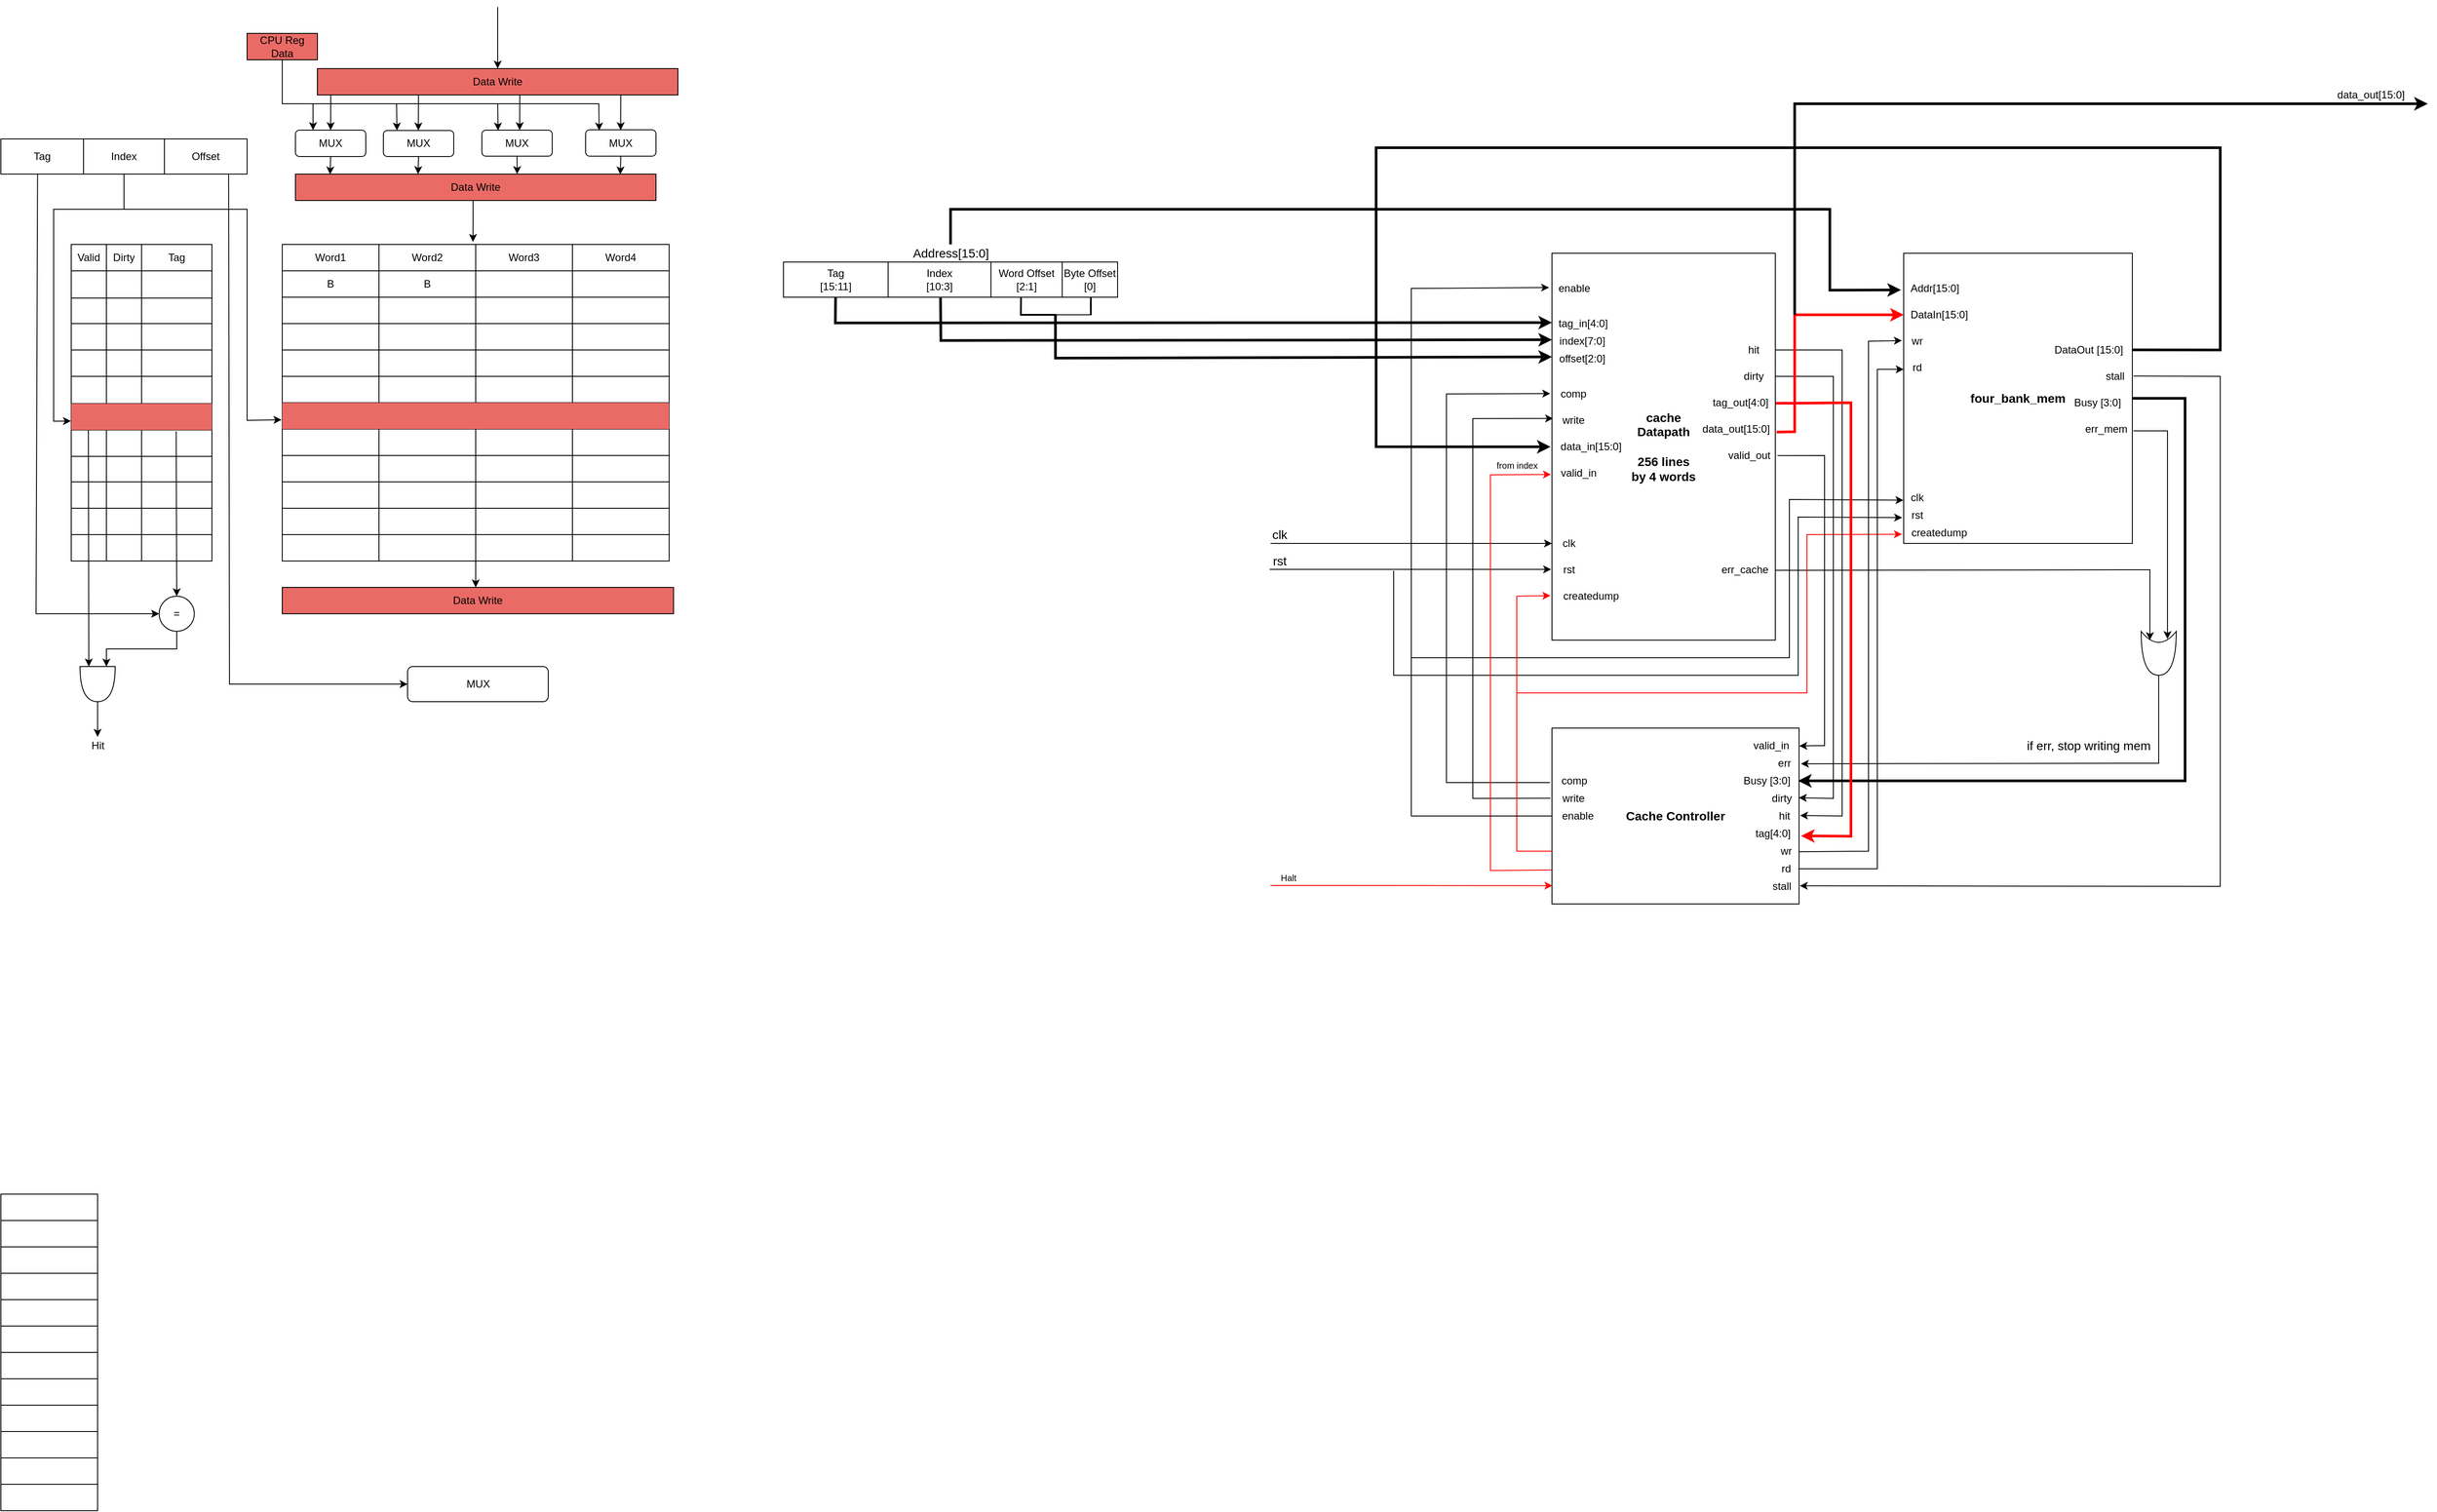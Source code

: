 <mxfile version="17.4.0" type="github">
  <diagram id="YAfpATOkKEmAnphD_0X0" name="Page-1">
    <mxGraphModel dx="2214" dy="1206" grid="1" gridSize="10" guides="1" tooltips="1" connect="1" arrows="1" fold="1" page="1" pageScale="1" pageWidth="1654" pageHeight="2336" math="0" shadow="0">
      <root>
        <mxCell id="0" />
        <mxCell id="1" parent="0" />
        <mxCell id="hBpxUwQ70FFy837Izs81-7" value="" style="shape=table;html=1;whiteSpace=wrap;startSize=0;container=1;collapsible=0;childLayout=tableLayout;" vertex="1" parent="1">
          <mxGeometry x="240" y="160" width="280" height="40" as="geometry" />
        </mxCell>
        <mxCell id="hBpxUwQ70FFy837Izs81-8" value="" style="shape=tableRow;horizontal=0;startSize=0;swimlaneHead=0;swimlaneBody=0;top=0;left=0;bottom=0;right=0;collapsible=0;dropTarget=0;fillColor=none;points=[[0,0.5],[1,0.5]];portConstraint=eastwest;" vertex="1" parent="hBpxUwQ70FFy837Izs81-7">
          <mxGeometry width="280" height="40" as="geometry" />
        </mxCell>
        <mxCell id="hBpxUwQ70FFy837Izs81-9" value="&lt;span&gt;Tag&lt;/span&gt;" style="shape=partialRectangle;html=1;whiteSpace=wrap;connectable=0;fillColor=none;top=0;left=0;bottom=0;right=0;overflow=hidden;" vertex="1" parent="hBpxUwQ70FFy837Izs81-8">
          <mxGeometry width="94" height="40" as="geometry">
            <mxRectangle width="94" height="40" as="alternateBounds" />
          </mxGeometry>
        </mxCell>
        <mxCell id="hBpxUwQ70FFy837Izs81-10" value="&lt;span&gt;Index&lt;/span&gt;" style="shape=partialRectangle;html=1;whiteSpace=wrap;connectable=0;fillColor=none;top=0;left=0;bottom=0;right=0;overflow=hidden;" vertex="1" parent="hBpxUwQ70FFy837Izs81-8">
          <mxGeometry x="94" width="92" height="40" as="geometry">
            <mxRectangle width="92" height="40" as="alternateBounds" />
          </mxGeometry>
        </mxCell>
        <mxCell id="hBpxUwQ70FFy837Izs81-11" value="&lt;span&gt;Offset&lt;/span&gt;" style="shape=partialRectangle;html=1;whiteSpace=wrap;connectable=0;fillColor=none;top=0;left=0;bottom=0;right=0;overflow=hidden;" vertex="1" parent="hBpxUwQ70FFy837Izs81-8">
          <mxGeometry x="186" width="94" height="40" as="geometry">
            <mxRectangle width="94" height="40" as="alternateBounds" />
          </mxGeometry>
        </mxCell>
        <mxCell id="hBpxUwQ70FFy837Izs81-20" value="" style="shape=table;html=1;whiteSpace=wrap;startSize=0;container=1;collapsible=0;childLayout=tableLayout;" vertex="1" parent="1">
          <mxGeometry x="320" y="280" width="160" height="360" as="geometry" />
        </mxCell>
        <mxCell id="hBpxUwQ70FFy837Izs81-29" value="" style="shape=tableRow;horizontal=0;startSize=0;swimlaneHead=0;swimlaneBody=0;top=0;left=0;bottom=0;right=0;collapsible=0;dropTarget=0;fillColor=none;points=[[0,0.5],[1,0.5]];portConstraint=eastwest;" vertex="1" parent="hBpxUwQ70FFy837Izs81-20">
          <mxGeometry width="160" height="30" as="geometry" />
        </mxCell>
        <mxCell id="hBpxUwQ70FFy837Izs81-30" value="Valid" style="shape=partialRectangle;html=1;whiteSpace=wrap;connectable=0;fillColor=none;top=0;left=0;bottom=0;right=0;overflow=hidden;" vertex="1" parent="hBpxUwQ70FFy837Izs81-29">
          <mxGeometry width="40" height="30" as="geometry">
            <mxRectangle width="40" height="30" as="alternateBounds" />
          </mxGeometry>
        </mxCell>
        <mxCell id="hBpxUwQ70FFy837Izs81-31" value="Dirty" style="shape=partialRectangle;html=1;whiteSpace=wrap;connectable=0;fillColor=none;top=0;left=0;bottom=0;right=0;overflow=hidden;" vertex="1" parent="hBpxUwQ70FFy837Izs81-29">
          <mxGeometry x="40" width="40" height="30" as="geometry">
            <mxRectangle width="40" height="30" as="alternateBounds" />
          </mxGeometry>
        </mxCell>
        <mxCell id="hBpxUwQ70FFy837Izs81-32" value="Tag" style="shape=partialRectangle;html=1;whiteSpace=wrap;connectable=0;fillColor=none;top=0;left=0;bottom=0;right=0;overflow=hidden;pointerEvents=1;" vertex="1" parent="hBpxUwQ70FFy837Izs81-29">
          <mxGeometry x="80" width="80" height="30" as="geometry">
            <mxRectangle width="80" height="30" as="alternateBounds" />
          </mxGeometry>
        </mxCell>
        <mxCell id="hBpxUwQ70FFy837Izs81-25" value="" style="shape=tableRow;horizontal=0;startSize=0;swimlaneHead=0;swimlaneBody=0;top=0;left=0;bottom=0;right=0;collapsible=0;dropTarget=0;fillColor=none;points=[[0,0.5],[1,0.5]];portConstraint=eastwest;" vertex="1" parent="hBpxUwQ70FFy837Izs81-20">
          <mxGeometry y="30" width="160" height="31" as="geometry" />
        </mxCell>
        <mxCell id="hBpxUwQ70FFy837Izs81-26" value="" style="shape=partialRectangle;html=1;whiteSpace=wrap;connectable=0;fillColor=none;top=0;left=0;bottom=0;right=0;overflow=hidden;" vertex="1" parent="hBpxUwQ70FFy837Izs81-25">
          <mxGeometry width="40" height="31" as="geometry">
            <mxRectangle width="40" height="31" as="alternateBounds" />
          </mxGeometry>
        </mxCell>
        <mxCell id="hBpxUwQ70FFy837Izs81-27" value="" style="shape=partialRectangle;html=1;whiteSpace=wrap;connectable=0;fillColor=none;top=0;left=0;bottom=0;right=0;overflow=hidden;" vertex="1" parent="hBpxUwQ70FFy837Izs81-25">
          <mxGeometry x="40" width="40" height="31" as="geometry">
            <mxRectangle width="40" height="31" as="alternateBounds" />
          </mxGeometry>
        </mxCell>
        <mxCell id="hBpxUwQ70FFy837Izs81-28" value="" style="shape=partialRectangle;html=1;whiteSpace=wrap;connectable=0;fillColor=none;top=0;left=0;bottom=0;right=0;overflow=hidden;" vertex="1" parent="hBpxUwQ70FFy837Izs81-25">
          <mxGeometry x="80" width="80" height="31" as="geometry">
            <mxRectangle width="80" height="31" as="alternateBounds" />
          </mxGeometry>
        </mxCell>
        <mxCell id="hBpxUwQ70FFy837Izs81-21" value="" style="shape=tableRow;horizontal=0;startSize=0;swimlaneHead=0;swimlaneBody=0;top=0;left=0;bottom=0;right=0;collapsible=0;dropTarget=0;fillColor=none;points=[[0,0.5],[1,0.5]];portConstraint=eastwest;" vertex="1" parent="hBpxUwQ70FFy837Izs81-20">
          <mxGeometry y="61" width="160" height="29" as="geometry" />
        </mxCell>
        <mxCell id="hBpxUwQ70FFy837Izs81-22" value="" style="shape=partialRectangle;html=1;whiteSpace=wrap;connectable=0;fillColor=none;top=0;left=0;bottom=0;right=0;overflow=hidden;" vertex="1" parent="hBpxUwQ70FFy837Izs81-21">
          <mxGeometry width="40" height="29" as="geometry">
            <mxRectangle width="40" height="29" as="alternateBounds" />
          </mxGeometry>
        </mxCell>
        <mxCell id="hBpxUwQ70FFy837Izs81-23" value="" style="shape=partialRectangle;html=1;whiteSpace=wrap;connectable=0;fillColor=none;top=0;left=0;bottom=0;right=0;overflow=hidden;" vertex="1" parent="hBpxUwQ70FFy837Izs81-21">
          <mxGeometry x="40" width="40" height="29" as="geometry">
            <mxRectangle width="40" height="29" as="alternateBounds" />
          </mxGeometry>
        </mxCell>
        <mxCell id="hBpxUwQ70FFy837Izs81-24" value="" style="shape=partialRectangle;html=1;whiteSpace=wrap;connectable=0;fillColor=none;top=0;left=0;bottom=0;right=0;overflow=hidden;" vertex="1" parent="hBpxUwQ70FFy837Izs81-21">
          <mxGeometry x="80" width="80" height="29" as="geometry">
            <mxRectangle width="80" height="29" as="alternateBounds" />
          </mxGeometry>
        </mxCell>
        <mxCell id="hBpxUwQ70FFy837Izs81-33" style="shape=tableRow;horizontal=0;startSize=0;swimlaneHead=0;swimlaneBody=0;top=0;left=0;bottom=0;right=0;collapsible=0;dropTarget=0;fillColor=none;points=[[0,0.5],[1,0.5]];portConstraint=eastwest;" vertex="1" parent="hBpxUwQ70FFy837Izs81-20">
          <mxGeometry y="90" width="160" height="30" as="geometry" />
        </mxCell>
        <mxCell id="hBpxUwQ70FFy837Izs81-34" style="shape=partialRectangle;html=1;whiteSpace=wrap;connectable=0;fillColor=none;top=0;left=0;bottom=0;right=0;overflow=hidden;" vertex="1" parent="hBpxUwQ70FFy837Izs81-33">
          <mxGeometry width="40" height="30" as="geometry">
            <mxRectangle width="40" height="30" as="alternateBounds" />
          </mxGeometry>
        </mxCell>
        <mxCell id="hBpxUwQ70FFy837Izs81-35" style="shape=partialRectangle;html=1;whiteSpace=wrap;connectable=0;fillColor=none;top=0;left=0;bottom=0;right=0;overflow=hidden;" vertex="1" parent="hBpxUwQ70FFy837Izs81-33">
          <mxGeometry x="40" width="40" height="30" as="geometry">
            <mxRectangle width="40" height="30" as="alternateBounds" />
          </mxGeometry>
        </mxCell>
        <mxCell id="hBpxUwQ70FFy837Izs81-36" style="shape=partialRectangle;html=1;whiteSpace=wrap;connectable=0;fillColor=none;top=0;left=0;bottom=0;right=0;overflow=hidden;" vertex="1" parent="hBpxUwQ70FFy837Izs81-33">
          <mxGeometry x="80" width="80" height="30" as="geometry">
            <mxRectangle width="80" height="30" as="alternateBounds" />
          </mxGeometry>
        </mxCell>
        <mxCell id="hBpxUwQ70FFy837Izs81-37" style="shape=tableRow;horizontal=0;startSize=0;swimlaneHead=0;swimlaneBody=0;top=0;left=0;bottom=0;right=0;collapsible=0;dropTarget=0;fillColor=none;points=[[0,0.5],[1,0.5]];portConstraint=eastwest;" vertex="1" parent="hBpxUwQ70FFy837Izs81-20">
          <mxGeometry y="120" width="160" height="30" as="geometry" />
        </mxCell>
        <mxCell id="hBpxUwQ70FFy837Izs81-38" style="shape=partialRectangle;html=1;whiteSpace=wrap;connectable=0;fillColor=none;top=0;left=0;bottom=0;right=0;overflow=hidden;" vertex="1" parent="hBpxUwQ70FFy837Izs81-37">
          <mxGeometry width="40" height="30" as="geometry">
            <mxRectangle width="40" height="30" as="alternateBounds" />
          </mxGeometry>
        </mxCell>
        <mxCell id="hBpxUwQ70FFy837Izs81-39" style="shape=partialRectangle;html=1;whiteSpace=wrap;connectable=0;fillColor=none;top=0;left=0;bottom=0;right=0;overflow=hidden;" vertex="1" parent="hBpxUwQ70FFy837Izs81-37">
          <mxGeometry x="40" width="40" height="30" as="geometry">
            <mxRectangle width="40" height="30" as="alternateBounds" />
          </mxGeometry>
        </mxCell>
        <mxCell id="hBpxUwQ70FFy837Izs81-40" style="shape=partialRectangle;html=1;whiteSpace=wrap;connectable=0;fillColor=none;top=0;left=0;bottom=0;right=0;overflow=hidden;" vertex="1" parent="hBpxUwQ70FFy837Izs81-37">
          <mxGeometry x="80" width="80" height="30" as="geometry">
            <mxRectangle width="80" height="30" as="alternateBounds" />
          </mxGeometry>
        </mxCell>
        <mxCell id="hBpxUwQ70FFy837Izs81-41" style="shape=tableRow;horizontal=0;startSize=0;swimlaneHead=0;swimlaneBody=0;top=0;left=0;bottom=0;right=0;collapsible=0;dropTarget=0;fillColor=none;points=[[0,0.5],[1,0.5]];portConstraint=eastwest;" vertex="1" parent="hBpxUwQ70FFy837Izs81-20">
          <mxGeometry y="150" width="160" height="31" as="geometry" />
        </mxCell>
        <mxCell id="hBpxUwQ70FFy837Izs81-42" style="shape=partialRectangle;html=1;whiteSpace=wrap;connectable=0;fillColor=none;top=0;left=0;bottom=0;right=0;overflow=hidden;" vertex="1" parent="hBpxUwQ70FFy837Izs81-41">
          <mxGeometry width="40" height="31" as="geometry">
            <mxRectangle width="40" height="31" as="alternateBounds" />
          </mxGeometry>
        </mxCell>
        <mxCell id="hBpxUwQ70FFy837Izs81-43" style="shape=partialRectangle;html=1;whiteSpace=wrap;connectable=0;fillColor=none;top=0;left=0;bottom=0;right=0;overflow=hidden;" vertex="1" parent="hBpxUwQ70FFy837Izs81-41">
          <mxGeometry x="40" width="40" height="31" as="geometry">
            <mxRectangle width="40" height="31" as="alternateBounds" />
          </mxGeometry>
        </mxCell>
        <mxCell id="hBpxUwQ70FFy837Izs81-44" style="shape=partialRectangle;html=1;whiteSpace=wrap;connectable=0;fillColor=none;top=0;left=0;bottom=0;right=0;overflow=hidden;" vertex="1" parent="hBpxUwQ70FFy837Izs81-41">
          <mxGeometry x="80" width="80" height="31" as="geometry">
            <mxRectangle width="80" height="31" as="alternateBounds" />
          </mxGeometry>
        </mxCell>
        <mxCell id="hBpxUwQ70FFy837Izs81-45" style="shape=tableRow;horizontal=0;startSize=0;swimlaneHead=0;swimlaneBody=0;top=0;left=0;bottom=0;right=0;collapsible=0;dropTarget=0;fillColor=none;points=[[0,0.5],[1,0.5]];portConstraint=eastwest;" vertex="1" parent="hBpxUwQ70FFy837Izs81-20">
          <mxGeometry y="181" width="160" height="30" as="geometry" />
        </mxCell>
        <mxCell id="hBpxUwQ70FFy837Izs81-46" style="shape=partialRectangle;html=1;whiteSpace=wrap;connectable=0;fillColor=#EA6B66;top=0;left=0;bottom=0;right=0;overflow=hidden;strokeColor=#b85450;" vertex="1" parent="hBpxUwQ70FFy837Izs81-45">
          <mxGeometry width="40" height="30" as="geometry">
            <mxRectangle width="40" height="30" as="alternateBounds" />
          </mxGeometry>
        </mxCell>
        <mxCell id="hBpxUwQ70FFy837Izs81-47" style="shape=partialRectangle;html=1;whiteSpace=wrap;connectable=0;fillColor=#EA6B66;top=0;left=0;bottom=0;right=0;overflow=hidden;strokeColor=#b85450;" vertex="1" parent="hBpxUwQ70FFy837Izs81-45">
          <mxGeometry x="40" width="40" height="30" as="geometry">
            <mxRectangle width="40" height="30" as="alternateBounds" />
          </mxGeometry>
        </mxCell>
        <mxCell id="hBpxUwQ70FFy837Izs81-48" style="shape=partialRectangle;html=1;whiteSpace=wrap;connectable=0;fillColor=#EA6B66;top=0;left=0;bottom=0;right=0;overflow=hidden;strokeColor=#b85450;" vertex="1" parent="hBpxUwQ70FFy837Izs81-45">
          <mxGeometry x="80" width="80" height="30" as="geometry">
            <mxRectangle width="80" height="30" as="alternateBounds" />
          </mxGeometry>
        </mxCell>
        <mxCell id="hBpxUwQ70FFy837Izs81-49" style="shape=tableRow;horizontal=0;startSize=0;swimlaneHead=0;swimlaneBody=0;top=0;left=0;bottom=0;right=0;collapsible=0;dropTarget=0;fillColor=none;points=[[0,0.5],[1,0.5]];portConstraint=eastwest;" vertex="1" parent="hBpxUwQ70FFy837Izs81-20">
          <mxGeometry y="211" width="160" height="30" as="geometry" />
        </mxCell>
        <mxCell id="hBpxUwQ70FFy837Izs81-50" style="shape=partialRectangle;html=1;whiteSpace=wrap;connectable=0;fillColor=none;top=0;left=0;bottom=0;right=0;overflow=hidden;" vertex="1" parent="hBpxUwQ70FFy837Izs81-49">
          <mxGeometry width="40" height="30" as="geometry">
            <mxRectangle width="40" height="30" as="alternateBounds" />
          </mxGeometry>
        </mxCell>
        <mxCell id="hBpxUwQ70FFy837Izs81-51" style="shape=partialRectangle;html=1;whiteSpace=wrap;connectable=0;fillColor=none;top=0;left=0;bottom=0;right=0;overflow=hidden;" vertex="1" parent="hBpxUwQ70FFy837Izs81-49">
          <mxGeometry x="40" width="40" height="30" as="geometry">
            <mxRectangle width="40" height="30" as="alternateBounds" />
          </mxGeometry>
        </mxCell>
        <mxCell id="hBpxUwQ70FFy837Izs81-52" style="shape=partialRectangle;html=1;whiteSpace=wrap;connectable=0;fillColor=none;top=0;left=0;bottom=0;right=0;overflow=hidden;" vertex="1" parent="hBpxUwQ70FFy837Izs81-49">
          <mxGeometry x="80" width="80" height="30" as="geometry">
            <mxRectangle width="80" height="30" as="alternateBounds" />
          </mxGeometry>
        </mxCell>
        <mxCell id="hBpxUwQ70FFy837Izs81-53" style="shape=tableRow;horizontal=0;startSize=0;swimlaneHead=0;swimlaneBody=0;top=0;left=0;bottom=0;right=0;collapsible=0;dropTarget=0;fillColor=none;points=[[0,0.5],[1,0.5]];portConstraint=eastwest;" vertex="1" parent="hBpxUwQ70FFy837Izs81-20">
          <mxGeometry y="241" width="160" height="29" as="geometry" />
        </mxCell>
        <mxCell id="hBpxUwQ70FFy837Izs81-54" style="shape=partialRectangle;html=1;whiteSpace=wrap;connectable=0;fillColor=none;top=0;left=0;bottom=0;right=0;overflow=hidden;" vertex="1" parent="hBpxUwQ70FFy837Izs81-53">
          <mxGeometry width="40" height="29" as="geometry">
            <mxRectangle width="40" height="29" as="alternateBounds" />
          </mxGeometry>
        </mxCell>
        <mxCell id="hBpxUwQ70FFy837Izs81-55" style="shape=partialRectangle;html=1;whiteSpace=wrap;connectable=0;fillColor=none;top=0;left=0;bottom=0;right=0;overflow=hidden;" vertex="1" parent="hBpxUwQ70FFy837Izs81-53">
          <mxGeometry x="40" width="40" height="29" as="geometry">
            <mxRectangle width="40" height="29" as="alternateBounds" />
          </mxGeometry>
        </mxCell>
        <mxCell id="hBpxUwQ70FFy837Izs81-56" style="shape=partialRectangle;html=1;whiteSpace=wrap;connectable=0;fillColor=none;top=0;left=0;bottom=0;right=0;overflow=hidden;" vertex="1" parent="hBpxUwQ70FFy837Izs81-53">
          <mxGeometry x="80" width="80" height="29" as="geometry">
            <mxRectangle width="80" height="29" as="alternateBounds" />
          </mxGeometry>
        </mxCell>
        <mxCell id="hBpxUwQ70FFy837Izs81-57" style="shape=tableRow;horizontal=0;startSize=0;swimlaneHead=0;swimlaneBody=0;top=0;left=0;bottom=0;right=0;collapsible=0;dropTarget=0;fillColor=none;points=[[0,0.5],[1,0.5]];portConstraint=eastwest;" vertex="1" parent="hBpxUwQ70FFy837Izs81-20">
          <mxGeometry y="270" width="160" height="30" as="geometry" />
        </mxCell>
        <mxCell id="hBpxUwQ70FFy837Izs81-58" style="shape=partialRectangle;html=1;whiteSpace=wrap;connectable=0;fillColor=none;top=0;left=0;bottom=0;right=0;overflow=hidden;" vertex="1" parent="hBpxUwQ70FFy837Izs81-57">
          <mxGeometry width="40" height="30" as="geometry">
            <mxRectangle width="40" height="30" as="alternateBounds" />
          </mxGeometry>
        </mxCell>
        <mxCell id="hBpxUwQ70FFy837Izs81-59" style="shape=partialRectangle;html=1;whiteSpace=wrap;connectable=0;fillColor=none;top=0;left=0;bottom=0;right=0;overflow=hidden;" vertex="1" parent="hBpxUwQ70FFy837Izs81-57">
          <mxGeometry x="40" width="40" height="30" as="geometry">
            <mxRectangle width="40" height="30" as="alternateBounds" />
          </mxGeometry>
        </mxCell>
        <mxCell id="hBpxUwQ70FFy837Izs81-60" style="shape=partialRectangle;html=1;whiteSpace=wrap;connectable=0;fillColor=none;top=0;left=0;bottom=0;right=0;overflow=hidden;" vertex="1" parent="hBpxUwQ70FFy837Izs81-57">
          <mxGeometry x="80" width="80" height="30" as="geometry">
            <mxRectangle width="80" height="30" as="alternateBounds" />
          </mxGeometry>
        </mxCell>
        <mxCell id="hBpxUwQ70FFy837Izs81-61" style="shape=tableRow;horizontal=0;startSize=0;swimlaneHead=0;swimlaneBody=0;top=0;left=0;bottom=0;right=0;collapsible=0;dropTarget=0;fillColor=none;points=[[0,0.5],[1,0.5]];portConstraint=eastwest;" vertex="1" parent="hBpxUwQ70FFy837Izs81-20">
          <mxGeometry y="300" width="160" height="30" as="geometry" />
        </mxCell>
        <mxCell id="hBpxUwQ70FFy837Izs81-62" style="shape=partialRectangle;html=1;whiteSpace=wrap;connectable=0;fillColor=none;top=0;left=0;bottom=0;right=0;overflow=hidden;" vertex="1" parent="hBpxUwQ70FFy837Izs81-61">
          <mxGeometry width="40" height="30" as="geometry">
            <mxRectangle width="40" height="30" as="alternateBounds" />
          </mxGeometry>
        </mxCell>
        <mxCell id="hBpxUwQ70FFy837Izs81-63" style="shape=partialRectangle;html=1;whiteSpace=wrap;connectable=0;fillColor=none;top=0;left=0;bottom=0;right=0;overflow=hidden;" vertex="1" parent="hBpxUwQ70FFy837Izs81-61">
          <mxGeometry x="40" width="40" height="30" as="geometry">
            <mxRectangle width="40" height="30" as="alternateBounds" />
          </mxGeometry>
        </mxCell>
        <mxCell id="hBpxUwQ70FFy837Izs81-64" style="shape=partialRectangle;html=1;whiteSpace=wrap;connectable=0;fillColor=none;top=0;left=0;bottom=0;right=0;overflow=hidden;" vertex="1" parent="hBpxUwQ70FFy837Izs81-61">
          <mxGeometry x="80" width="80" height="30" as="geometry">
            <mxRectangle width="80" height="30" as="alternateBounds" />
          </mxGeometry>
        </mxCell>
        <mxCell id="hBpxUwQ70FFy837Izs81-65" style="shape=tableRow;horizontal=0;startSize=0;swimlaneHead=0;swimlaneBody=0;top=0;left=0;bottom=0;right=0;collapsible=0;dropTarget=0;fillColor=none;points=[[0,0.5],[1,0.5]];portConstraint=eastwest;" vertex="1" parent="hBpxUwQ70FFy837Izs81-20">
          <mxGeometry y="330" width="160" height="30" as="geometry" />
        </mxCell>
        <mxCell id="hBpxUwQ70FFy837Izs81-66" style="shape=partialRectangle;html=1;whiteSpace=wrap;connectable=0;fillColor=none;top=0;left=0;bottom=0;right=0;overflow=hidden;" vertex="1" parent="hBpxUwQ70FFy837Izs81-65">
          <mxGeometry width="40" height="30" as="geometry">
            <mxRectangle width="40" height="30" as="alternateBounds" />
          </mxGeometry>
        </mxCell>
        <mxCell id="hBpxUwQ70FFy837Izs81-67" style="shape=partialRectangle;html=1;whiteSpace=wrap;connectable=0;fillColor=none;top=0;left=0;bottom=0;right=0;overflow=hidden;" vertex="1" parent="hBpxUwQ70FFy837Izs81-65">
          <mxGeometry x="40" width="40" height="30" as="geometry">
            <mxRectangle width="40" height="30" as="alternateBounds" />
          </mxGeometry>
        </mxCell>
        <mxCell id="hBpxUwQ70FFy837Izs81-68" style="shape=partialRectangle;html=1;whiteSpace=wrap;connectable=0;fillColor=none;top=0;left=0;bottom=0;right=0;overflow=hidden;" vertex="1" parent="hBpxUwQ70FFy837Izs81-65">
          <mxGeometry x="80" width="80" height="30" as="geometry">
            <mxRectangle width="80" height="30" as="alternateBounds" />
          </mxGeometry>
        </mxCell>
        <mxCell id="hBpxUwQ70FFy837Izs81-70" value="" style="endArrow=classic;html=1;rounded=0;exitX=0.5;exitY=1.002;exitDx=0;exitDy=0;exitPerimeter=0;entryX=-0.002;entryY=0.658;entryDx=0;entryDy=0;entryPerimeter=0;" edge="1" parent="1" source="hBpxUwQ70FFy837Izs81-8" target="hBpxUwQ70FFy837Izs81-45">
          <mxGeometry width="50" height="50" relative="1" as="geometry">
            <mxPoint x="360" y="270" as="sourcePoint" />
            <mxPoint x="150" y="300" as="targetPoint" />
            <Array as="points">
              <mxPoint x="380" y="240" />
              <mxPoint x="300" y="240" />
              <mxPoint x="300" y="481" />
            </Array>
          </mxGeometry>
        </mxCell>
        <mxCell id="hBpxUwQ70FFy837Izs81-204" value="" style="shape=table;html=1;whiteSpace=wrap;startSize=0;container=1;collapsible=0;childLayout=tableLayout;" vertex="1" parent="1">
          <mxGeometry x="560" y="280" width="440" height="360" as="geometry" />
        </mxCell>
        <mxCell id="hBpxUwQ70FFy837Izs81-205" value="" style="shape=tableRow;horizontal=0;startSize=0;swimlaneHead=0;swimlaneBody=0;top=0;left=0;bottom=0;right=0;collapsible=0;dropTarget=0;fillColor=none;points=[[0,0.5],[1,0.5]];portConstraint=eastwest;" vertex="1" parent="hBpxUwQ70FFy837Izs81-204">
          <mxGeometry width="440" height="30" as="geometry" />
        </mxCell>
        <mxCell id="hBpxUwQ70FFy837Izs81-206" value="Word1" style="shape=partialRectangle;html=1;whiteSpace=wrap;connectable=0;fillColor=none;top=0;left=0;bottom=0;right=0;overflow=hidden;" vertex="1" parent="hBpxUwQ70FFy837Izs81-205">
          <mxGeometry width="110" height="30" as="geometry">
            <mxRectangle width="110" height="30" as="alternateBounds" />
          </mxGeometry>
        </mxCell>
        <mxCell id="hBpxUwQ70FFy837Izs81-207" value="Word2" style="shape=partialRectangle;html=1;whiteSpace=wrap;connectable=0;fillColor=none;top=0;left=0;bottom=0;right=0;overflow=hidden;" vertex="1" parent="hBpxUwQ70FFy837Izs81-205">
          <mxGeometry x="110" width="110" height="30" as="geometry">
            <mxRectangle width="110" height="30" as="alternateBounds" />
          </mxGeometry>
        </mxCell>
        <mxCell id="hBpxUwQ70FFy837Izs81-208" value="Word3" style="shape=partialRectangle;html=1;whiteSpace=wrap;connectable=0;fillColor=none;top=0;left=0;bottom=0;right=0;overflow=hidden;" vertex="1" parent="hBpxUwQ70FFy837Izs81-205">
          <mxGeometry x="220" width="110" height="30" as="geometry">
            <mxRectangle width="110" height="30" as="alternateBounds" />
          </mxGeometry>
        </mxCell>
        <mxCell id="hBpxUwQ70FFy837Izs81-265" value="Word4" style="shape=partialRectangle;html=1;whiteSpace=wrap;connectable=0;fillColor=none;top=0;left=0;bottom=0;right=0;overflow=hidden;" vertex="1" parent="hBpxUwQ70FFy837Izs81-205">
          <mxGeometry x="330" width="110" height="30" as="geometry">
            <mxRectangle width="110" height="30" as="alternateBounds" />
          </mxGeometry>
        </mxCell>
        <mxCell id="hBpxUwQ70FFy837Izs81-209" value="" style="shape=tableRow;horizontal=0;startSize=0;swimlaneHead=0;swimlaneBody=0;top=0;left=0;bottom=0;right=0;collapsible=0;dropTarget=0;fillColor=none;points=[[0,0.5],[1,0.5]];portConstraint=eastwest;" vertex="1" parent="hBpxUwQ70FFy837Izs81-204">
          <mxGeometry y="30" width="440" height="30" as="geometry" />
        </mxCell>
        <mxCell id="hBpxUwQ70FFy837Izs81-210" value="B" style="shape=partialRectangle;html=1;whiteSpace=wrap;connectable=0;fillColor=none;top=0;left=0;bottom=0;right=0;overflow=hidden;" vertex="1" parent="hBpxUwQ70FFy837Izs81-209">
          <mxGeometry width="110" height="30" as="geometry">
            <mxRectangle width="110" height="30" as="alternateBounds" />
          </mxGeometry>
        </mxCell>
        <mxCell id="hBpxUwQ70FFy837Izs81-211" value="B" style="shape=partialRectangle;html=1;whiteSpace=wrap;connectable=0;fillColor=none;top=0;left=0;bottom=0;right=0;overflow=hidden;" vertex="1" parent="hBpxUwQ70FFy837Izs81-209">
          <mxGeometry x="110" width="110" height="30" as="geometry">
            <mxRectangle width="110" height="30" as="alternateBounds" />
          </mxGeometry>
        </mxCell>
        <mxCell id="hBpxUwQ70FFy837Izs81-212" value="" style="shape=partialRectangle;html=1;whiteSpace=wrap;connectable=0;fillColor=none;top=0;left=0;bottom=0;right=0;overflow=hidden;" vertex="1" parent="hBpxUwQ70FFy837Izs81-209">
          <mxGeometry x="220" width="110" height="30" as="geometry">
            <mxRectangle width="110" height="30" as="alternateBounds" />
          </mxGeometry>
        </mxCell>
        <mxCell id="hBpxUwQ70FFy837Izs81-266" value="" style="shape=partialRectangle;html=1;whiteSpace=wrap;connectable=0;fillColor=none;top=0;left=0;bottom=0;right=0;overflow=hidden;" vertex="1" parent="hBpxUwQ70FFy837Izs81-209">
          <mxGeometry x="330" width="110" height="30" as="geometry">
            <mxRectangle width="110" height="30" as="alternateBounds" />
          </mxGeometry>
        </mxCell>
        <mxCell id="hBpxUwQ70FFy837Izs81-213" value="" style="shape=tableRow;horizontal=0;startSize=0;swimlaneHead=0;swimlaneBody=0;top=0;left=0;bottom=0;right=0;collapsible=0;dropTarget=0;fillColor=none;points=[[0,0.5],[1,0.5]];portConstraint=eastwest;" vertex="1" parent="hBpxUwQ70FFy837Izs81-204">
          <mxGeometry y="60" width="440" height="30" as="geometry" />
        </mxCell>
        <mxCell id="hBpxUwQ70FFy837Izs81-214" value="" style="shape=partialRectangle;html=1;whiteSpace=wrap;connectable=0;fillColor=none;top=0;left=0;bottom=0;right=0;overflow=hidden;" vertex="1" parent="hBpxUwQ70FFy837Izs81-213">
          <mxGeometry width="110" height="30" as="geometry">
            <mxRectangle width="110" height="30" as="alternateBounds" />
          </mxGeometry>
        </mxCell>
        <mxCell id="hBpxUwQ70FFy837Izs81-215" value="" style="shape=partialRectangle;html=1;whiteSpace=wrap;connectable=0;fillColor=none;top=0;left=0;bottom=0;right=0;overflow=hidden;" vertex="1" parent="hBpxUwQ70FFy837Izs81-213">
          <mxGeometry x="110" width="110" height="30" as="geometry">
            <mxRectangle width="110" height="30" as="alternateBounds" />
          </mxGeometry>
        </mxCell>
        <mxCell id="hBpxUwQ70FFy837Izs81-216" value="" style="shape=partialRectangle;html=1;whiteSpace=wrap;connectable=0;fillColor=none;top=0;left=0;bottom=0;right=0;overflow=hidden;pointerEvents=1;" vertex="1" parent="hBpxUwQ70FFy837Izs81-213">
          <mxGeometry x="220" width="110" height="30" as="geometry">
            <mxRectangle width="110" height="30" as="alternateBounds" />
          </mxGeometry>
        </mxCell>
        <mxCell id="hBpxUwQ70FFy837Izs81-267" value="" style="shape=partialRectangle;html=1;whiteSpace=wrap;connectable=0;fillColor=none;top=0;left=0;bottom=0;right=0;overflow=hidden;pointerEvents=1;" vertex="1" parent="hBpxUwQ70FFy837Izs81-213">
          <mxGeometry x="330" width="110" height="30" as="geometry">
            <mxRectangle width="110" height="30" as="alternateBounds" />
          </mxGeometry>
        </mxCell>
        <mxCell id="hBpxUwQ70FFy837Izs81-217" style="shape=tableRow;horizontal=0;startSize=0;swimlaneHead=0;swimlaneBody=0;top=0;left=0;bottom=0;right=0;collapsible=0;dropTarget=0;fillColor=none;points=[[0,0.5],[1,0.5]];portConstraint=eastwest;" vertex="1" parent="hBpxUwQ70FFy837Izs81-204">
          <mxGeometry y="90" width="440" height="30" as="geometry" />
        </mxCell>
        <mxCell id="hBpxUwQ70FFy837Izs81-218" style="shape=partialRectangle;html=1;whiteSpace=wrap;connectable=0;fillColor=none;top=0;left=0;bottom=0;right=0;overflow=hidden;" vertex="1" parent="hBpxUwQ70FFy837Izs81-217">
          <mxGeometry width="110" height="30" as="geometry">
            <mxRectangle width="110" height="30" as="alternateBounds" />
          </mxGeometry>
        </mxCell>
        <mxCell id="hBpxUwQ70FFy837Izs81-219" value="" style="shape=partialRectangle;html=1;whiteSpace=wrap;connectable=0;fillColor=none;top=0;left=0;bottom=0;right=0;overflow=hidden;" vertex="1" parent="hBpxUwQ70FFy837Izs81-217">
          <mxGeometry x="110" width="110" height="30" as="geometry">
            <mxRectangle width="110" height="30" as="alternateBounds" />
          </mxGeometry>
        </mxCell>
        <mxCell id="hBpxUwQ70FFy837Izs81-220" value="" style="shape=partialRectangle;html=1;whiteSpace=wrap;connectable=0;fillColor=none;top=0;left=0;bottom=0;right=0;overflow=hidden;pointerEvents=1;" vertex="1" parent="hBpxUwQ70FFy837Izs81-217">
          <mxGeometry x="220" width="110" height="30" as="geometry">
            <mxRectangle width="110" height="30" as="alternateBounds" />
          </mxGeometry>
        </mxCell>
        <mxCell id="hBpxUwQ70FFy837Izs81-268" value="" style="shape=partialRectangle;html=1;whiteSpace=wrap;connectable=0;fillColor=none;top=0;left=0;bottom=0;right=0;overflow=hidden;pointerEvents=1;" vertex="1" parent="hBpxUwQ70FFy837Izs81-217">
          <mxGeometry x="330" width="110" height="30" as="geometry">
            <mxRectangle width="110" height="30" as="alternateBounds" />
          </mxGeometry>
        </mxCell>
        <mxCell id="hBpxUwQ70FFy837Izs81-221" style="shape=tableRow;horizontal=0;startSize=0;swimlaneHead=0;swimlaneBody=0;top=0;left=0;bottom=0;right=0;collapsible=0;dropTarget=0;fillColor=none;points=[[0,0.5],[1,0.5]];portConstraint=eastwest;" vertex="1" parent="hBpxUwQ70FFy837Izs81-204">
          <mxGeometry y="120" width="440" height="30" as="geometry" />
        </mxCell>
        <mxCell id="hBpxUwQ70FFy837Izs81-222" style="shape=partialRectangle;html=1;whiteSpace=wrap;connectable=0;fillColor=none;top=0;left=0;bottom=0;right=0;overflow=hidden;" vertex="1" parent="hBpxUwQ70FFy837Izs81-221">
          <mxGeometry width="110" height="30" as="geometry">
            <mxRectangle width="110" height="30" as="alternateBounds" />
          </mxGeometry>
        </mxCell>
        <mxCell id="hBpxUwQ70FFy837Izs81-223" value="" style="shape=partialRectangle;html=1;whiteSpace=wrap;connectable=0;fillColor=none;top=0;left=0;bottom=0;right=0;overflow=hidden;" vertex="1" parent="hBpxUwQ70FFy837Izs81-221">
          <mxGeometry x="110" width="110" height="30" as="geometry">
            <mxRectangle width="110" height="30" as="alternateBounds" />
          </mxGeometry>
        </mxCell>
        <mxCell id="hBpxUwQ70FFy837Izs81-224" value="" style="shape=partialRectangle;html=1;whiteSpace=wrap;connectable=0;fillColor=none;top=0;left=0;bottom=0;right=0;overflow=hidden;pointerEvents=1;" vertex="1" parent="hBpxUwQ70FFy837Izs81-221">
          <mxGeometry x="220" width="110" height="30" as="geometry">
            <mxRectangle width="110" height="30" as="alternateBounds" />
          </mxGeometry>
        </mxCell>
        <mxCell id="hBpxUwQ70FFy837Izs81-269" value="" style="shape=partialRectangle;html=1;whiteSpace=wrap;connectable=0;fillColor=none;top=0;left=0;bottom=0;right=0;overflow=hidden;pointerEvents=1;" vertex="1" parent="hBpxUwQ70FFy837Izs81-221">
          <mxGeometry x="330" width="110" height="30" as="geometry">
            <mxRectangle width="110" height="30" as="alternateBounds" />
          </mxGeometry>
        </mxCell>
        <mxCell id="hBpxUwQ70FFy837Izs81-225" style="shape=tableRow;horizontal=0;startSize=0;swimlaneHead=0;swimlaneBody=0;top=0;left=0;bottom=0;right=0;collapsible=0;dropTarget=0;fillColor=none;points=[[0,0.5],[1,0.5]];portConstraint=eastwest;" vertex="1" parent="hBpxUwQ70FFy837Izs81-204">
          <mxGeometry y="150" width="440" height="30" as="geometry" />
        </mxCell>
        <mxCell id="hBpxUwQ70FFy837Izs81-226" style="shape=partialRectangle;html=1;whiteSpace=wrap;connectable=0;fillColor=none;top=0;left=0;bottom=0;right=0;overflow=hidden;" vertex="1" parent="hBpxUwQ70FFy837Izs81-225">
          <mxGeometry width="110" height="30" as="geometry">
            <mxRectangle width="110" height="30" as="alternateBounds" />
          </mxGeometry>
        </mxCell>
        <mxCell id="hBpxUwQ70FFy837Izs81-227" value="" style="shape=partialRectangle;html=1;whiteSpace=wrap;connectable=0;fillColor=none;top=0;left=0;bottom=0;right=0;overflow=hidden;" vertex="1" parent="hBpxUwQ70FFy837Izs81-225">
          <mxGeometry x="110" width="110" height="30" as="geometry">
            <mxRectangle width="110" height="30" as="alternateBounds" />
          </mxGeometry>
        </mxCell>
        <mxCell id="hBpxUwQ70FFy837Izs81-228" value="" style="shape=partialRectangle;html=1;whiteSpace=wrap;connectable=0;fillColor=none;top=0;left=0;bottom=0;right=0;overflow=hidden;pointerEvents=1;" vertex="1" parent="hBpxUwQ70FFy837Izs81-225">
          <mxGeometry x="220" width="110" height="30" as="geometry">
            <mxRectangle width="110" height="30" as="alternateBounds" />
          </mxGeometry>
        </mxCell>
        <mxCell id="hBpxUwQ70FFy837Izs81-270" value="" style="shape=partialRectangle;html=1;whiteSpace=wrap;connectable=0;fillColor=none;top=0;left=0;bottom=0;right=0;overflow=hidden;pointerEvents=1;" vertex="1" parent="hBpxUwQ70FFy837Izs81-225">
          <mxGeometry x="330" width="110" height="30" as="geometry">
            <mxRectangle width="110" height="30" as="alternateBounds" />
          </mxGeometry>
        </mxCell>
        <mxCell id="hBpxUwQ70FFy837Izs81-229" style="shape=tableRow;horizontal=0;startSize=0;swimlaneHead=0;swimlaneBody=0;top=0;left=0;bottom=0;right=0;collapsible=0;dropTarget=0;fillColor=none;points=[[0,0.5],[1,0.5]];portConstraint=eastwest;" vertex="1" parent="hBpxUwQ70FFy837Izs81-204">
          <mxGeometry y="180" width="440" height="30" as="geometry" />
        </mxCell>
        <mxCell id="hBpxUwQ70FFy837Izs81-230" style="shape=partialRectangle;html=1;whiteSpace=wrap;connectable=0;fillColor=#EA6B66;top=0;left=0;bottom=0;right=0;overflow=hidden;" vertex="1" parent="hBpxUwQ70FFy837Izs81-229">
          <mxGeometry width="110" height="30" as="geometry">
            <mxRectangle width="110" height="30" as="alternateBounds" />
          </mxGeometry>
        </mxCell>
        <mxCell id="hBpxUwQ70FFy837Izs81-231" value="" style="shape=partialRectangle;html=1;whiteSpace=wrap;connectable=0;fillColor=#EA6B66;top=0;left=0;bottom=0;right=0;overflow=hidden;" vertex="1" parent="hBpxUwQ70FFy837Izs81-229">
          <mxGeometry x="110" width="110" height="30" as="geometry">
            <mxRectangle width="110" height="30" as="alternateBounds" />
          </mxGeometry>
        </mxCell>
        <mxCell id="hBpxUwQ70FFy837Izs81-232" value="" style="shape=partialRectangle;html=1;whiteSpace=wrap;connectable=0;fillColor=#EA6B66;top=0;left=0;bottom=0;right=0;overflow=hidden;pointerEvents=1;" vertex="1" parent="hBpxUwQ70FFy837Izs81-229">
          <mxGeometry x="220" width="110" height="30" as="geometry">
            <mxRectangle width="110" height="30" as="alternateBounds" />
          </mxGeometry>
        </mxCell>
        <mxCell id="hBpxUwQ70FFy837Izs81-271" value="" style="shape=partialRectangle;html=1;whiteSpace=wrap;connectable=0;fillColor=#EA6B66;top=0;left=0;bottom=0;right=0;overflow=hidden;pointerEvents=1;" vertex="1" parent="hBpxUwQ70FFy837Izs81-229">
          <mxGeometry x="330" width="110" height="30" as="geometry">
            <mxRectangle width="110" height="30" as="alternateBounds" />
          </mxGeometry>
        </mxCell>
        <mxCell id="hBpxUwQ70FFy837Izs81-233" style="shape=tableRow;horizontal=0;startSize=0;swimlaneHead=0;swimlaneBody=0;top=0;left=0;bottom=0;right=0;collapsible=0;dropTarget=0;fillColor=none;points=[[0,0.5],[1,0.5]];portConstraint=eastwest;" vertex="1" parent="hBpxUwQ70FFy837Izs81-204">
          <mxGeometry y="210" width="440" height="30" as="geometry" />
        </mxCell>
        <mxCell id="hBpxUwQ70FFy837Izs81-234" style="shape=partialRectangle;html=1;whiteSpace=wrap;connectable=0;fillColor=none;top=0;left=0;bottom=0;right=0;overflow=hidden;" vertex="1" parent="hBpxUwQ70FFy837Izs81-233">
          <mxGeometry width="110" height="30" as="geometry">
            <mxRectangle width="110" height="30" as="alternateBounds" />
          </mxGeometry>
        </mxCell>
        <mxCell id="hBpxUwQ70FFy837Izs81-235" value="" style="shape=partialRectangle;html=1;whiteSpace=wrap;connectable=0;fillColor=none;top=0;left=0;bottom=0;right=0;overflow=hidden;" vertex="1" parent="hBpxUwQ70FFy837Izs81-233">
          <mxGeometry x="110" width="110" height="30" as="geometry">
            <mxRectangle width="110" height="30" as="alternateBounds" />
          </mxGeometry>
        </mxCell>
        <mxCell id="hBpxUwQ70FFy837Izs81-236" value="" style="shape=partialRectangle;html=1;whiteSpace=wrap;connectable=0;fillColor=none;top=0;left=0;bottom=0;right=0;overflow=hidden;pointerEvents=1;" vertex="1" parent="hBpxUwQ70FFy837Izs81-233">
          <mxGeometry x="220" width="110" height="30" as="geometry">
            <mxRectangle width="110" height="30" as="alternateBounds" />
          </mxGeometry>
        </mxCell>
        <mxCell id="hBpxUwQ70FFy837Izs81-272" value="" style="shape=partialRectangle;html=1;whiteSpace=wrap;connectable=0;fillColor=none;top=0;left=0;bottom=0;right=0;overflow=hidden;pointerEvents=1;" vertex="1" parent="hBpxUwQ70FFy837Izs81-233">
          <mxGeometry x="330" width="110" height="30" as="geometry">
            <mxRectangle width="110" height="30" as="alternateBounds" />
          </mxGeometry>
        </mxCell>
        <mxCell id="hBpxUwQ70FFy837Izs81-237" style="shape=tableRow;horizontal=0;startSize=0;swimlaneHead=0;swimlaneBody=0;top=0;left=0;bottom=0;right=0;collapsible=0;dropTarget=0;fillColor=none;points=[[0,0.5],[1,0.5]];portConstraint=eastwest;" vertex="1" parent="hBpxUwQ70FFy837Izs81-204">
          <mxGeometry y="240" width="440" height="30" as="geometry" />
        </mxCell>
        <mxCell id="hBpxUwQ70FFy837Izs81-238" style="shape=partialRectangle;html=1;whiteSpace=wrap;connectable=0;fillColor=none;top=0;left=0;bottom=0;right=0;overflow=hidden;" vertex="1" parent="hBpxUwQ70FFy837Izs81-237">
          <mxGeometry width="110" height="30" as="geometry">
            <mxRectangle width="110" height="30" as="alternateBounds" />
          </mxGeometry>
        </mxCell>
        <mxCell id="hBpxUwQ70FFy837Izs81-239" value="" style="shape=partialRectangle;html=1;whiteSpace=wrap;connectable=0;fillColor=none;top=0;left=0;bottom=0;right=0;overflow=hidden;" vertex="1" parent="hBpxUwQ70FFy837Izs81-237">
          <mxGeometry x="110" width="110" height="30" as="geometry">
            <mxRectangle width="110" height="30" as="alternateBounds" />
          </mxGeometry>
        </mxCell>
        <mxCell id="hBpxUwQ70FFy837Izs81-240" value="" style="shape=partialRectangle;html=1;whiteSpace=wrap;connectable=0;fillColor=none;top=0;left=0;bottom=0;right=0;overflow=hidden;pointerEvents=1;" vertex="1" parent="hBpxUwQ70FFy837Izs81-237">
          <mxGeometry x="220" width="110" height="30" as="geometry">
            <mxRectangle width="110" height="30" as="alternateBounds" />
          </mxGeometry>
        </mxCell>
        <mxCell id="hBpxUwQ70FFy837Izs81-273" value="" style="shape=partialRectangle;html=1;whiteSpace=wrap;connectable=0;fillColor=none;top=0;left=0;bottom=0;right=0;overflow=hidden;pointerEvents=1;" vertex="1" parent="hBpxUwQ70FFy837Izs81-237">
          <mxGeometry x="330" width="110" height="30" as="geometry">
            <mxRectangle width="110" height="30" as="alternateBounds" />
          </mxGeometry>
        </mxCell>
        <mxCell id="hBpxUwQ70FFy837Izs81-241" style="shape=tableRow;horizontal=0;startSize=0;swimlaneHead=0;swimlaneBody=0;top=0;left=0;bottom=0;right=0;collapsible=0;dropTarget=0;fillColor=none;points=[[0,0.5],[1,0.5]];portConstraint=eastwest;" vertex="1" parent="hBpxUwQ70FFy837Izs81-204">
          <mxGeometry y="270" width="440" height="30" as="geometry" />
        </mxCell>
        <mxCell id="hBpxUwQ70FFy837Izs81-242" style="shape=partialRectangle;html=1;whiteSpace=wrap;connectable=0;fillColor=none;top=0;left=0;bottom=0;right=0;overflow=hidden;" vertex="1" parent="hBpxUwQ70FFy837Izs81-241">
          <mxGeometry width="110" height="30" as="geometry">
            <mxRectangle width="110" height="30" as="alternateBounds" />
          </mxGeometry>
        </mxCell>
        <mxCell id="hBpxUwQ70FFy837Izs81-243" value="" style="shape=partialRectangle;html=1;whiteSpace=wrap;connectable=0;fillColor=none;top=0;left=0;bottom=0;right=0;overflow=hidden;" vertex="1" parent="hBpxUwQ70FFy837Izs81-241">
          <mxGeometry x="110" width="110" height="30" as="geometry">
            <mxRectangle width="110" height="30" as="alternateBounds" />
          </mxGeometry>
        </mxCell>
        <mxCell id="hBpxUwQ70FFy837Izs81-244" value="" style="shape=partialRectangle;html=1;whiteSpace=wrap;connectable=0;fillColor=none;top=0;left=0;bottom=0;right=0;overflow=hidden;pointerEvents=1;" vertex="1" parent="hBpxUwQ70FFy837Izs81-241">
          <mxGeometry x="220" width="110" height="30" as="geometry">
            <mxRectangle width="110" height="30" as="alternateBounds" />
          </mxGeometry>
        </mxCell>
        <mxCell id="hBpxUwQ70FFy837Izs81-274" value="" style="shape=partialRectangle;html=1;whiteSpace=wrap;connectable=0;fillColor=none;top=0;left=0;bottom=0;right=0;overflow=hidden;pointerEvents=1;" vertex="1" parent="hBpxUwQ70FFy837Izs81-241">
          <mxGeometry x="330" width="110" height="30" as="geometry">
            <mxRectangle width="110" height="30" as="alternateBounds" />
          </mxGeometry>
        </mxCell>
        <mxCell id="hBpxUwQ70FFy837Izs81-245" style="shape=tableRow;horizontal=0;startSize=0;swimlaneHead=0;swimlaneBody=0;top=0;left=0;bottom=0;right=0;collapsible=0;dropTarget=0;fillColor=none;points=[[0,0.5],[1,0.5]];portConstraint=eastwest;" vertex="1" parent="hBpxUwQ70FFy837Izs81-204">
          <mxGeometry y="300" width="440" height="30" as="geometry" />
        </mxCell>
        <mxCell id="hBpxUwQ70FFy837Izs81-246" style="shape=partialRectangle;html=1;whiteSpace=wrap;connectable=0;fillColor=none;top=0;left=0;bottom=0;right=0;overflow=hidden;" vertex="1" parent="hBpxUwQ70FFy837Izs81-245">
          <mxGeometry width="110" height="30" as="geometry">
            <mxRectangle width="110" height="30" as="alternateBounds" />
          </mxGeometry>
        </mxCell>
        <mxCell id="hBpxUwQ70FFy837Izs81-247" value="" style="shape=partialRectangle;html=1;whiteSpace=wrap;connectable=0;fillColor=none;top=0;left=0;bottom=0;right=0;overflow=hidden;" vertex="1" parent="hBpxUwQ70FFy837Izs81-245">
          <mxGeometry x="110" width="110" height="30" as="geometry">
            <mxRectangle width="110" height="30" as="alternateBounds" />
          </mxGeometry>
        </mxCell>
        <mxCell id="hBpxUwQ70FFy837Izs81-248" value="" style="shape=partialRectangle;html=1;whiteSpace=wrap;connectable=0;fillColor=none;top=0;left=0;bottom=0;right=0;overflow=hidden;pointerEvents=1;" vertex="1" parent="hBpxUwQ70FFy837Izs81-245">
          <mxGeometry x="220" width="110" height="30" as="geometry">
            <mxRectangle width="110" height="30" as="alternateBounds" />
          </mxGeometry>
        </mxCell>
        <mxCell id="hBpxUwQ70FFy837Izs81-275" value="" style="shape=partialRectangle;html=1;whiteSpace=wrap;connectable=0;fillColor=none;top=0;left=0;bottom=0;right=0;overflow=hidden;pointerEvents=1;" vertex="1" parent="hBpxUwQ70FFy837Izs81-245">
          <mxGeometry x="330" width="110" height="30" as="geometry">
            <mxRectangle width="110" height="30" as="alternateBounds" />
          </mxGeometry>
        </mxCell>
        <mxCell id="hBpxUwQ70FFy837Izs81-249" style="shape=tableRow;horizontal=0;startSize=0;swimlaneHead=0;swimlaneBody=0;top=0;left=0;bottom=0;right=0;collapsible=0;dropTarget=0;fillColor=none;points=[[0,0.5],[1,0.5]];portConstraint=eastwest;" vertex="1" parent="hBpxUwQ70FFy837Izs81-204">
          <mxGeometry y="330" width="440" height="30" as="geometry" />
        </mxCell>
        <mxCell id="hBpxUwQ70FFy837Izs81-250" style="shape=partialRectangle;html=1;whiteSpace=wrap;connectable=0;fillColor=none;top=0;left=0;bottom=0;right=0;overflow=hidden;" vertex="1" parent="hBpxUwQ70FFy837Izs81-249">
          <mxGeometry width="110" height="30" as="geometry">
            <mxRectangle width="110" height="30" as="alternateBounds" />
          </mxGeometry>
        </mxCell>
        <mxCell id="hBpxUwQ70FFy837Izs81-251" value="" style="shape=partialRectangle;html=1;whiteSpace=wrap;connectable=0;fillColor=none;top=0;left=0;bottom=0;right=0;overflow=hidden;" vertex="1" parent="hBpxUwQ70FFy837Izs81-249">
          <mxGeometry x="110" width="110" height="30" as="geometry">
            <mxRectangle width="110" height="30" as="alternateBounds" />
          </mxGeometry>
        </mxCell>
        <mxCell id="hBpxUwQ70FFy837Izs81-252" value="" style="shape=partialRectangle;html=1;whiteSpace=wrap;connectable=0;fillColor=none;top=0;left=0;bottom=0;right=0;overflow=hidden;pointerEvents=1;" vertex="1" parent="hBpxUwQ70FFy837Izs81-249">
          <mxGeometry x="220" width="110" height="30" as="geometry">
            <mxRectangle width="110" height="30" as="alternateBounds" />
          </mxGeometry>
        </mxCell>
        <mxCell id="hBpxUwQ70FFy837Izs81-276" value="" style="shape=partialRectangle;html=1;whiteSpace=wrap;connectable=0;fillColor=none;top=0;left=0;bottom=0;right=0;overflow=hidden;pointerEvents=1;" vertex="1" parent="hBpxUwQ70FFy837Izs81-249">
          <mxGeometry x="330" width="110" height="30" as="geometry">
            <mxRectangle width="110" height="30" as="alternateBounds" />
          </mxGeometry>
        </mxCell>
        <mxCell id="hBpxUwQ70FFy837Izs81-277" value="" style="endArrow=classic;html=1;rounded=0;entryX=-0.002;entryY=0.647;entryDx=0;entryDy=0;entryPerimeter=0;" edge="1" parent="1" target="hBpxUwQ70FFy837Izs81-229">
          <mxGeometry width="50" height="50" relative="1" as="geometry">
            <mxPoint x="380" y="240" as="sourcePoint" />
            <mxPoint x="490" y="220" as="targetPoint" />
            <Array as="points">
              <mxPoint x="520" y="240" />
              <mxPoint x="520" y="480" />
            </Array>
          </mxGeometry>
        </mxCell>
        <mxCell id="hBpxUwQ70FFy837Izs81-278" value="MUX" style="rounded=1;whiteSpace=wrap;html=1;" vertex="1" parent="1">
          <mxGeometry x="575" y="150" width="80" height="30" as="geometry" />
        </mxCell>
        <mxCell id="hBpxUwQ70FFy837Izs81-307" value="" style="shape=table;html=1;whiteSpace=wrap;startSize=0;container=1;collapsible=0;childLayout=tableLayout;" vertex="1" parent="1">
          <mxGeometry x="240" y="1360" width="110" height="360" as="geometry" />
        </mxCell>
        <mxCell id="hBpxUwQ70FFy837Izs81-308" value="" style="shape=tableRow;horizontal=0;startSize=0;swimlaneHead=0;swimlaneBody=0;top=0;left=0;bottom=0;right=0;collapsible=0;dropTarget=0;fillColor=none;points=[[0,0.5],[1,0.5]];portConstraint=eastwest;" vertex="1" parent="hBpxUwQ70FFy837Izs81-307">
          <mxGeometry width="110" height="30" as="geometry" />
        </mxCell>
        <mxCell id="hBpxUwQ70FFy837Izs81-309" value="" style="shape=partialRectangle;html=1;whiteSpace=wrap;connectable=0;fillColor=none;top=0;left=0;bottom=0;right=0;overflow=hidden;" vertex="1" parent="hBpxUwQ70FFy837Izs81-308">
          <mxGeometry width="110" height="30" as="geometry">
            <mxRectangle width="110" height="30" as="alternateBounds" />
          </mxGeometry>
        </mxCell>
        <mxCell id="hBpxUwQ70FFy837Izs81-313" value="" style="shape=tableRow;horizontal=0;startSize=0;swimlaneHead=0;swimlaneBody=0;top=0;left=0;bottom=0;right=0;collapsible=0;dropTarget=0;fillColor=none;points=[[0,0.5],[1,0.5]];portConstraint=eastwest;" vertex="1" parent="hBpxUwQ70FFy837Izs81-307">
          <mxGeometry y="30" width="110" height="30" as="geometry" />
        </mxCell>
        <mxCell id="hBpxUwQ70FFy837Izs81-314" value="" style="shape=partialRectangle;html=1;whiteSpace=wrap;connectable=0;fillColor=none;top=0;left=0;bottom=0;right=0;overflow=hidden;" vertex="1" parent="hBpxUwQ70FFy837Izs81-313">
          <mxGeometry width="110" height="30" as="geometry">
            <mxRectangle width="110" height="30" as="alternateBounds" />
          </mxGeometry>
        </mxCell>
        <mxCell id="hBpxUwQ70FFy837Izs81-318" value="" style="shape=tableRow;horizontal=0;startSize=0;swimlaneHead=0;swimlaneBody=0;top=0;left=0;bottom=0;right=0;collapsible=0;dropTarget=0;fillColor=none;points=[[0,0.5],[1,0.5]];portConstraint=eastwest;" vertex="1" parent="hBpxUwQ70FFy837Izs81-307">
          <mxGeometry y="60" width="110" height="30" as="geometry" />
        </mxCell>
        <mxCell id="hBpxUwQ70FFy837Izs81-319" value="" style="shape=partialRectangle;html=1;whiteSpace=wrap;connectable=0;fillColor=none;top=0;left=0;bottom=0;right=0;overflow=hidden;" vertex="1" parent="hBpxUwQ70FFy837Izs81-318">
          <mxGeometry width="110" height="30" as="geometry">
            <mxRectangle width="110" height="30" as="alternateBounds" />
          </mxGeometry>
        </mxCell>
        <mxCell id="hBpxUwQ70FFy837Izs81-323" style="shape=tableRow;horizontal=0;startSize=0;swimlaneHead=0;swimlaneBody=0;top=0;left=0;bottom=0;right=0;collapsible=0;dropTarget=0;fillColor=none;points=[[0,0.5],[1,0.5]];portConstraint=eastwest;" vertex="1" parent="hBpxUwQ70FFy837Izs81-307">
          <mxGeometry y="90" width="110" height="30" as="geometry" />
        </mxCell>
        <mxCell id="hBpxUwQ70FFy837Izs81-324" style="shape=partialRectangle;html=1;whiteSpace=wrap;connectable=0;fillColor=none;top=0;left=0;bottom=0;right=0;overflow=hidden;" vertex="1" parent="hBpxUwQ70FFy837Izs81-323">
          <mxGeometry width="110" height="30" as="geometry">
            <mxRectangle width="110" height="30" as="alternateBounds" />
          </mxGeometry>
        </mxCell>
        <mxCell id="hBpxUwQ70FFy837Izs81-328" style="shape=tableRow;horizontal=0;startSize=0;swimlaneHead=0;swimlaneBody=0;top=0;left=0;bottom=0;right=0;collapsible=0;dropTarget=0;fillColor=none;points=[[0,0.5],[1,0.5]];portConstraint=eastwest;" vertex="1" parent="hBpxUwQ70FFy837Izs81-307">
          <mxGeometry y="120" width="110" height="30" as="geometry" />
        </mxCell>
        <mxCell id="hBpxUwQ70FFy837Izs81-329" style="shape=partialRectangle;html=1;whiteSpace=wrap;connectable=0;fillColor=none;top=0;left=0;bottom=0;right=0;overflow=hidden;" vertex="1" parent="hBpxUwQ70FFy837Izs81-328">
          <mxGeometry width="110" height="30" as="geometry">
            <mxRectangle width="110" height="30" as="alternateBounds" />
          </mxGeometry>
        </mxCell>
        <mxCell id="hBpxUwQ70FFy837Izs81-333" style="shape=tableRow;horizontal=0;startSize=0;swimlaneHead=0;swimlaneBody=0;top=0;left=0;bottom=0;right=0;collapsible=0;dropTarget=0;fillColor=none;points=[[0,0.5],[1,0.5]];portConstraint=eastwest;" vertex="1" parent="hBpxUwQ70FFy837Izs81-307">
          <mxGeometry y="150" width="110" height="30" as="geometry" />
        </mxCell>
        <mxCell id="hBpxUwQ70FFy837Izs81-334" style="shape=partialRectangle;html=1;whiteSpace=wrap;connectable=0;fillColor=none;top=0;left=0;bottom=0;right=0;overflow=hidden;" vertex="1" parent="hBpxUwQ70FFy837Izs81-333">
          <mxGeometry width="110" height="30" as="geometry">
            <mxRectangle width="110" height="30" as="alternateBounds" />
          </mxGeometry>
        </mxCell>
        <mxCell id="hBpxUwQ70FFy837Izs81-338" style="shape=tableRow;horizontal=0;startSize=0;swimlaneHead=0;swimlaneBody=0;top=0;left=0;bottom=0;right=0;collapsible=0;dropTarget=0;fillColor=none;points=[[0,0.5],[1,0.5]];portConstraint=eastwest;" vertex="1" parent="hBpxUwQ70FFy837Izs81-307">
          <mxGeometry y="180" width="110" height="30" as="geometry" />
        </mxCell>
        <mxCell id="hBpxUwQ70FFy837Izs81-339" style="shape=partialRectangle;html=1;whiteSpace=wrap;connectable=0;fillColor=none;top=0;left=0;bottom=0;right=0;overflow=hidden;" vertex="1" parent="hBpxUwQ70FFy837Izs81-338">
          <mxGeometry width="110" height="30" as="geometry">
            <mxRectangle width="110" height="30" as="alternateBounds" />
          </mxGeometry>
        </mxCell>
        <mxCell id="hBpxUwQ70FFy837Izs81-343" style="shape=tableRow;horizontal=0;startSize=0;swimlaneHead=0;swimlaneBody=0;top=0;left=0;bottom=0;right=0;collapsible=0;dropTarget=0;fillColor=none;points=[[0,0.5],[1,0.5]];portConstraint=eastwest;" vertex="1" parent="hBpxUwQ70FFy837Izs81-307">
          <mxGeometry y="210" width="110" height="30" as="geometry" />
        </mxCell>
        <mxCell id="hBpxUwQ70FFy837Izs81-344" style="shape=partialRectangle;html=1;whiteSpace=wrap;connectable=0;fillColor=none;top=0;left=0;bottom=0;right=0;overflow=hidden;" vertex="1" parent="hBpxUwQ70FFy837Izs81-343">
          <mxGeometry width="110" height="30" as="geometry">
            <mxRectangle width="110" height="30" as="alternateBounds" />
          </mxGeometry>
        </mxCell>
        <mxCell id="hBpxUwQ70FFy837Izs81-348" style="shape=tableRow;horizontal=0;startSize=0;swimlaneHead=0;swimlaneBody=0;top=0;left=0;bottom=0;right=0;collapsible=0;dropTarget=0;fillColor=none;points=[[0,0.5],[1,0.5]];portConstraint=eastwest;" vertex="1" parent="hBpxUwQ70FFy837Izs81-307">
          <mxGeometry y="240" width="110" height="30" as="geometry" />
        </mxCell>
        <mxCell id="hBpxUwQ70FFy837Izs81-349" style="shape=partialRectangle;html=1;whiteSpace=wrap;connectable=0;fillColor=none;top=0;left=0;bottom=0;right=0;overflow=hidden;" vertex="1" parent="hBpxUwQ70FFy837Izs81-348">
          <mxGeometry width="110" height="30" as="geometry">
            <mxRectangle width="110" height="30" as="alternateBounds" />
          </mxGeometry>
        </mxCell>
        <mxCell id="hBpxUwQ70FFy837Izs81-353" style="shape=tableRow;horizontal=0;startSize=0;swimlaneHead=0;swimlaneBody=0;top=0;left=0;bottom=0;right=0;collapsible=0;dropTarget=0;fillColor=none;points=[[0,0.5],[1,0.5]];portConstraint=eastwest;" vertex="1" parent="hBpxUwQ70FFy837Izs81-307">
          <mxGeometry y="270" width="110" height="30" as="geometry" />
        </mxCell>
        <mxCell id="hBpxUwQ70FFy837Izs81-354" style="shape=partialRectangle;html=1;whiteSpace=wrap;connectable=0;fillColor=none;top=0;left=0;bottom=0;right=0;overflow=hidden;" vertex="1" parent="hBpxUwQ70FFy837Izs81-353">
          <mxGeometry width="110" height="30" as="geometry">
            <mxRectangle width="110" height="30" as="alternateBounds" />
          </mxGeometry>
        </mxCell>
        <mxCell id="hBpxUwQ70FFy837Izs81-358" style="shape=tableRow;horizontal=0;startSize=0;swimlaneHead=0;swimlaneBody=0;top=0;left=0;bottom=0;right=0;collapsible=0;dropTarget=0;fillColor=none;points=[[0,0.5],[1,0.5]];portConstraint=eastwest;" vertex="1" parent="hBpxUwQ70FFy837Izs81-307">
          <mxGeometry y="300" width="110" height="30" as="geometry" />
        </mxCell>
        <mxCell id="hBpxUwQ70FFy837Izs81-359" style="shape=partialRectangle;html=1;whiteSpace=wrap;connectable=0;fillColor=none;top=0;left=0;bottom=0;right=0;overflow=hidden;" vertex="1" parent="hBpxUwQ70FFy837Izs81-358">
          <mxGeometry width="110" height="30" as="geometry">
            <mxRectangle width="110" height="30" as="alternateBounds" />
          </mxGeometry>
        </mxCell>
        <mxCell id="hBpxUwQ70FFy837Izs81-363" style="shape=tableRow;horizontal=0;startSize=0;swimlaneHead=0;swimlaneBody=0;top=0;left=0;bottom=0;right=0;collapsible=0;dropTarget=0;fillColor=none;points=[[0,0.5],[1,0.5]];portConstraint=eastwest;" vertex="1" parent="hBpxUwQ70FFy837Izs81-307">
          <mxGeometry y="330" width="110" height="30" as="geometry" />
        </mxCell>
        <mxCell id="hBpxUwQ70FFy837Izs81-364" style="shape=partialRectangle;html=1;whiteSpace=wrap;connectable=0;fillColor=none;top=0;left=0;bottom=0;right=0;overflow=hidden;" vertex="1" parent="hBpxUwQ70FFy837Izs81-363">
          <mxGeometry width="110" height="30" as="geometry">
            <mxRectangle width="110" height="30" as="alternateBounds" />
          </mxGeometry>
        </mxCell>
        <mxCell id="hBpxUwQ70FFy837Izs81-368" value="" style="endArrow=classic;html=1;rounded=0;exitX=0.5;exitY=1;exitDx=0;exitDy=0;entryX=0.135;entryY=0.013;entryDx=0;entryDy=0;entryPerimeter=0;" edge="1" parent="1" source="hBpxUwQ70FFy837Izs81-278">
          <mxGeometry width="50" height="50" relative="1" as="geometry">
            <mxPoint x="515" y="60" as="sourcePoint" />
            <mxPoint x="614.4" y="200.39" as="targetPoint" />
          </mxGeometry>
        </mxCell>
        <mxCell id="hBpxUwQ70FFy837Izs81-369" value="MUX" style="rounded=1;whiteSpace=wrap;html=1;" vertex="1" parent="1">
          <mxGeometry x="675" y="150.39" width="80" height="29.61" as="geometry" />
        </mxCell>
        <mxCell id="hBpxUwQ70FFy837Izs81-370" value="" style="endArrow=classic;html=1;rounded=0;exitX=0.5;exitY=1;exitDx=0;exitDy=0;entryX=0.135;entryY=0.013;entryDx=0;entryDy=0;entryPerimeter=0;" edge="1" parent="1" source="hBpxUwQ70FFy837Izs81-369">
          <mxGeometry width="50" height="50" relative="1" as="geometry">
            <mxPoint x="615" y="59.61" as="sourcePoint" />
            <mxPoint x="714.4" y="200" as="targetPoint" />
          </mxGeometry>
        </mxCell>
        <mxCell id="hBpxUwQ70FFy837Izs81-371" value="MUX" style="rounded=1;whiteSpace=wrap;html=1;" vertex="1" parent="1">
          <mxGeometry x="787" y="150" width="80" height="29.61" as="geometry" />
        </mxCell>
        <mxCell id="hBpxUwQ70FFy837Izs81-372" value="" style="endArrow=classic;html=1;rounded=0;exitX=0.5;exitY=1;exitDx=0;exitDy=0;entryX=0.615;entryY=0;entryDx=0;entryDy=0;entryPerimeter=0;" edge="1" parent="1" source="hBpxUwQ70FFy837Izs81-371" target="hBpxUwQ70FFy837Izs81-377">
          <mxGeometry width="50" height="50" relative="1" as="geometry">
            <mxPoint x="725" y="59.61" as="sourcePoint" />
            <mxPoint x="824.4" y="200" as="targetPoint" />
          </mxGeometry>
        </mxCell>
        <mxCell id="hBpxUwQ70FFy837Izs81-373" value="MUX" style="rounded=1;whiteSpace=wrap;html=1;" vertex="1" parent="1">
          <mxGeometry x="905" y="149.61" width="80" height="30" as="geometry" />
        </mxCell>
        <mxCell id="hBpxUwQ70FFy837Izs81-374" value="" style="endArrow=classic;html=1;rounded=0;exitX=0.5;exitY=1;exitDx=0;exitDy=0;entryX=0.135;entryY=0.013;entryDx=0;entryDy=0;entryPerimeter=0;" edge="1" parent="1" source="hBpxUwQ70FFy837Izs81-373">
          <mxGeometry width="50" height="50" relative="1" as="geometry">
            <mxPoint x="845" y="60" as="sourcePoint" />
            <mxPoint x="944.4" y="200.39" as="targetPoint" />
          </mxGeometry>
        </mxCell>
        <mxCell id="hBpxUwQ70FFy837Izs81-377" value="&lt;font color=&quot;#000000&quot;&gt;Data Write&lt;/font&gt;" style="rounded=0;whiteSpace=wrap;html=1;fontColor=#FF0000;fillColor=#EA6B66;" vertex="1" parent="1">
          <mxGeometry x="575" y="200" width="410" height="30" as="geometry" />
        </mxCell>
        <mxCell id="hBpxUwQ70FFy837Izs81-378" value="" style="endArrow=classic;html=1;rounded=0;fontColor=#000000;entryX=0.493;entryY=-0.097;entryDx=0;entryDy=0;entryPerimeter=0;" edge="1" parent="1" target="hBpxUwQ70FFy837Izs81-205">
          <mxGeometry width="50" height="50" relative="1" as="geometry">
            <mxPoint x="777" y="230" as="sourcePoint" />
            <mxPoint x="827" y="180" as="targetPoint" />
          </mxGeometry>
        </mxCell>
        <mxCell id="hBpxUwQ70FFy837Izs81-380" value="=" style="ellipse;whiteSpace=wrap;html=1;aspect=fixed;fontColor=#000000;fillColor=none;" vertex="1" parent="1">
          <mxGeometry x="420" y="680" width="40" height="40" as="geometry" />
        </mxCell>
        <mxCell id="hBpxUwQ70FFy837Izs81-381" value="" style="endArrow=classic;html=1;rounded=0;fontColor=#000000;exitX=0.746;exitY=0.049;exitDx=0;exitDy=0;exitPerimeter=0;entryX=0.5;entryY=0;entryDx=0;entryDy=0;" edge="1" parent="1" source="hBpxUwQ70FFy837Izs81-49" target="hBpxUwQ70FFy837Izs81-380">
          <mxGeometry width="50" height="50" relative="1" as="geometry">
            <mxPoint x="160" y="560" as="sourcePoint" />
            <mxPoint x="210" y="510" as="targetPoint" />
          </mxGeometry>
        </mxCell>
        <mxCell id="hBpxUwQ70FFy837Izs81-382" value="" style="endArrow=classic;html=1;rounded=0;fontColor=#000000;exitX=0.149;exitY=1.002;exitDx=0;exitDy=0;exitPerimeter=0;entryX=0;entryY=0.5;entryDx=0;entryDy=0;" edge="1" parent="1" source="hBpxUwQ70FFy837Izs81-8" target="hBpxUwQ70FFy837Izs81-380">
          <mxGeometry width="50" height="50" relative="1" as="geometry">
            <mxPoint x="240" y="320" as="sourcePoint" />
            <mxPoint x="290" y="270" as="targetPoint" />
            <Array as="points">
              <mxPoint x="280" y="700" />
            </Array>
          </mxGeometry>
        </mxCell>
        <mxCell id="hBpxUwQ70FFy837Izs81-383" value="" style="endArrow=classic;html=1;rounded=0;fontColor=#000000;exitX=0.122;exitY=1;exitDx=0;exitDy=0;exitPerimeter=0;" edge="1" parent="1" source="hBpxUwQ70FFy837Izs81-45">
          <mxGeometry width="50" height="50" relative="1" as="geometry">
            <mxPoint x="150" y="550" as="sourcePoint" />
            <mxPoint x="340" y="760" as="targetPoint" />
          </mxGeometry>
        </mxCell>
        <mxCell id="hBpxUwQ70FFy837Izs81-384" value="" style="endArrow=classic;html=1;rounded=0;fontColor=#000000;exitX=0.5;exitY=1;exitDx=0;exitDy=0;" edge="1" parent="1" source="hBpxUwQ70FFy837Izs81-380">
          <mxGeometry width="50" height="50" relative="1" as="geometry">
            <mxPoint x="440" y="820" as="sourcePoint" />
            <mxPoint x="360" y="760" as="targetPoint" />
            <Array as="points">
              <mxPoint x="440" y="740" />
              <mxPoint x="360" y="740" />
            </Array>
          </mxGeometry>
        </mxCell>
        <mxCell id="hBpxUwQ70FFy837Izs81-385" value="" style="shape=or;whiteSpace=wrap;html=1;fontColor=#000000;fillColor=none;direction=south;" vertex="1" parent="1">
          <mxGeometry x="330" y="760" width="40" height="40" as="geometry" />
        </mxCell>
        <mxCell id="hBpxUwQ70FFy837Izs81-387" value="" style="endArrow=classic;html=1;rounded=0;fontColor=#000000;exitX=1;exitY=0.5;exitDx=0;exitDy=0;exitPerimeter=0;" edge="1" parent="1" source="hBpxUwQ70FFy837Izs81-385">
          <mxGeometry width="50" height="50" relative="1" as="geometry">
            <mxPoint x="260" y="860" as="sourcePoint" />
            <mxPoint x="350" y="840" as="targetPoint" />
          </mxGeometry>
        </mxCell>
        <mxCell id="hBpxUwQ70FFy837Izs81-388" value="Hit" style="text;html=1;align=center;verticalAlign=middle;resizable=0;points=[];autosize=1;strokeColor=none;fillColor=none;fontColor=#000000;" vertex="1" parent="1">
          <mxGeometry x="335" y="840" width="30" height="20" as="geometry" />
        </mxCell>
        <mxCell id="hBpxUwQ70FFy837Izs81-389" value="&lt;font color=&quot;#000000&quot;&gt;Data Write&lt;/font&gt;" style="rounded=0;whiteSpace=wrap;html=1;fontColor=#FF0000;fillColor=#EA6B66;" vertex="1" parent="1">
          <mxGeometry x="600" y="80" width="410" height="30" as="geometry" />
        </mxCell>
        <mxCell id="hBpxUwQ70FFy837Izs81-390" value="" style="endArrow=classic;html=1;rounded=0;fontColor=#000000;exitX=0.037;exitY=0.993;exitDx=0;exitDy=0;exitPerimeter=0;entryX=0.5;entryY=0;entryDx=0;entryDy=0;" edge="1" parent="1" source="hBpxUwQ70FFy837Izs81-389" target="hBpxUwQ70FFy837Izs81-278">
          <mxGeometry width="50" height="50" relative="1" as="geometry">
            <mxPoint x="390" y="130" as="sourcePoint" />
            <mxPoint x="440" y="80" as="targetPoint" />
          </mxGeometry>
        </mxCell>
        <mxCell id="hBpxUwQ70FFy837Izs81-391" value="" style="endArrow=classic;html=1;rounded=0;fontColor=#000000;exitX=0.037;exitY=0.993;exitDx=0;exitDy=0;exitPerimeter=0;entryX=0.5;entryY=0;entryDx=0;entryDy=0;" edge="1" parent="1">
          <mxGeometry width="50" height="50" relative="1" as="geometry">
            <mxPoint x="714.93" y="110.18" as="sourcePoint" />
            <mxPoint x="714.76" y="150.39" as="targetPoint" />
          </mxGeometry>
        </mxCell>
        <mxCell id="hBpxUwQ70FFy837Izs81-392" value="" style="endArrow=classic;html=1;rounded=0;fontColor=#000000;exitX=0.037;exitY=0.993;exitDx=0;exitDy=0;exitPerimeter=0;entryX=0.5;entryY=0;entryDx=0;entryDy=0;" edge="1" parent="1">
          <mxGeometry width="50" height="50" relative="1" as="geometry">
            <mxPoint x="830.17" y="109.79" as="sourcePoint" />
            <mxPoint x="830" y="150" as="targetPoint" />
          </mxGeometry>
        </mxCell>
        <mxCell id="hBpxUwQ70FFy837Izs81-393" value="" style="endArrow=classic;html=1;rounded=0;fontColor=#000000;exitX=0.037;exitY=0.993;exitDx=0;exitDy=0;exitPerimeter=0;entryX=0.5;entryY=0;entryDx=0;entryDy=0;" edge="1" parent="1">
          <mxGeometry width="50" height="50" relative="1" as="geometry">
            <mxPoint x="945" y="109.79" as="sourcePoint" />
            <mxPoint x="944.83" y="150" as="targetPoint" />
          </mxGeometry>
        </mxCell>
        <mxCell id="hBpxUwQ70FFy837Izs81-394" value="&lt;font color=&quot;#000000&quot;&gt;CPU Reg Data&lt;/font&gt;" style="rounded=0;whiteSpace=wrap;html=1;fontColor=#FF0000;fillColor=#EA6B66;" vertex="1" parent="1">
          <mxGeometry x="520" y="40" width="80" height="30" as="geometry" />
        </mxCell>
        <mxCell id="hBpxUwQ70FFy837Izs81-395" value="" style="endArrow=classic;html=1;rounded=0;fontColor=#000000;exitX=0.5;exitY=1;exitDx=0;exitDy=0;" edge="1" parent="1" source="hBpxUwQ70FFy837Izs81-394">
          <mxGeometry width="50" height="50" relative="1" as="geometry">
            <mxPoint x="440" y="130" as="sourcePoint" />
            <mxPoint x="595" y="150" as="targetPoint" />
            <Array as="points">
              <mxPoint x="560" y="120" />
              <mxPoint x="595" y="120" />
            </Array>
          </mxGeometry>
        </mxCell>
        <mxCell id="hBpxUwQ70FFy837Izs81-396" value="" style="endArrow=classic;html=1;rounded=0;fontColor=#000000;entryX=0.193;entryY=0;entryDx=0;entryDy=0;entryPerimeter=0;" edge="1" parent="1" target="hBpxUwQ70FFy837Izs81-369">
          <mxGeometry width="50" height="50" relative="1" as="geometry">
            <mxPoint x="595" y="120" as="sourcePoint" />
            <mxPoint x="700" y="150" as="targetPoint" />
            <Array as="points">
              <mxPoint x="690" y="120" />
            </Array>
          </mxGeometry>
        </mxCell>
        <mxCell id="hBpxUwQ70FFy837Izs81-397" value="" style="endArrow=classic;html=1;rounded=0;fontColor=#000000;entryX=0.193;entryY=0;entryDx=0;entryDy=0;entryPerimeter=0;" edge="1" parent="1">
          <mxGeometry width="50" height="50" relative="1" as="geometry">
            <mxPoint x="690" y="120" as="sourcePoint" />
            <mxPoint x="805.44" y="150.39" as="targetPoint" />
            <Array as="points">
              <mxPoint x="805" y="120" />
            </Array>
          </mxGeometry>
        </mxCell>
        <mxCell id="hBpxUwQ70FFy837Izs81-398" value="" style="endArrow=classic;html=1;rounded=0;fontColor=#000000;entryX=0.193;entryY=0;entryDx=0;entryDy=0;entryPerimeter=0;" edge="1" parent="1">
          <mxGeometry width="50" height="50" relative="1" as="geometry">
            <mxPoint x="805" y="120" as="sourcePoint" />
            <mxPoint x="920.44" y="150.39" as="targetPoint" />
            <Array as="points">
              <mxPoint x="920" y="120" />
            </Array>
          </mxGeometry>
        </mxCell>
        <mxCell id="hBpxUwQ70FFy837Izs81-401" value="" style="endArrow=classic;html=1;rounded=0;fontColor=#000000;exitX=0.925;exitY=1.018;exitDx=0;exitDy=0;exitPerimeter=0;entryX=0;entryY=0.5;entryDx=0;entryDy=0;" edge="1" parent="1" source="hBpxUwQ70FFy837Izs81-7" target="hBpxUwQ70FFy837Izs81-402">
          <mxGeometry width="50" height="50" relative="1" as="geometry">
            <mxPoint x="190" y="290" as="sourcePoint" />
            <mxPoint x="720" y="760" as="targetPoint" />
            <Array as="points">
              <mxPoint x="500" y="780" />
            </Array>
          </mxGeometry>
        </mxCell>
        <mxCell id="hBpxUwQ70FFy837Izs81-402" value="MUX" style="rounded=1;whiteSpace=wrap;html=1;fontColor=#000000;fillColor=none;" vertex="1" parent="1">
          <mxGeometry x="702.5" y="760" width="160" height="40" as="geometry" />
        </mxCell>
        <mxCell id="hBpxUwQ70FFy837Izs81-403" value="&lt;font color=&quot;#000000&quot;&gt;Data Write&lt;/font&gt;" style="rounded=0;whiteSpace=wrap;html=1;fontColor=#FF0000;fillColor=#EA6B66;" vertex="1" parent="1">
          <mxGeometry x="560" y="670" width="445" height="30" as="geometry" />
        </mxCell>
        <mxCell id="hBpxUwQ70FFy837Izs81-404" value="" style="endArrow=classic;html=1;rounded=0;fontColor=#000000;" edge="1" parent="1">
          <mxGeometry width="50" height="50" relative="1" as="geometry">
            <mxPoint x="780" y="640" as="sourcePoint" />
            <mxPoint x="780" y="670" as="targetPoint" />
          </mxGeometry>
        </mxCell>
        <mxCell id="hBpxUwQ70FFy837Izs81-406" value="&lt;b&gt;&lt;font style=&quot;font-size: 14px&quot;&gt;four_bank_mem&lt;br&gt;&lt;/font&gt;&lt;/b&gt;" style="rounded=0;whiteSpace=wrap;html=1;fontColor=#000000;fillColor=none;" vertex="1" parent="1">
          <mxGeometry x="2404" y="290" width="260" height="330" as="geometry" />
        </mxCell>
        <mxCell id="hBpxUwQ70FFy837Izs81-407" value="Addr[15:0]" style="text;html=1;align=center;verticalAlign=middle;resizable=0;points=[];autosize=1;strokeColor=none;fillColor=none;fontColor=#000000;" vertex="1" parent="1">
          <mxGeometry x="2404" y="320" width="70" height="20" as="geometry" />
        </mxCell>
        <mxCell id="hBpxUwQ70FFy837Izs81-408" value="DataIn[15:0]" style="text;html=1;align=center;verticalAlign=middle;resizable=0;points=[];autosize=1;strokeColor=none;fillColor=none;fontColor=#000000;" vertex="1" parent="1">
          <mxGeometry x="2404" y="350" width="80" height="20" as="geometry" />
        </mxCell>
        <mxCell id="hBpxUwQ70FFy837Izs81-409" value="wr" style="text;html=1;align=center;verticalAlign=middle;resizable=0;points=[];autosize=1;strokeColor=none;fillColor=none;fontColor=#000000;" vertex="1" parent="1">
          <mxGeometry x="2404" y="380" width="30" height="20" as="geometry" />
        </mxCell>
        <mxCell id="hBpxUwQ70FFy837Izs81-410" value="rd" style="text;html=1;align=center;verticalAlign=middle;resizable=0;points=[];autosize=1;strokeColor=none;fillColor=none;fontColor=#000000;" vertex="1" parent="1">
          <mxGeometry x="2404" y="410" width="30" height="20" as="geometry" />
        </mxCell>
        <mxCell id="hBpxUwQ70FFy837Izs81-411" value="clk" style="text;html=1;align=center;verticalAlign=middle;resizable=0;points=[];autosize=1;strokeColor=none;fillColor=none;fontColor=#000000;" vertex="1" parent="1">
          <mxGeometry x="2404" y="558" width="30" height="20" as="geometry" />
        </mxCell>
        <mxCell id="hBpxUwQ70FFy837Izs81-412" value="rst" style="text;html=1;align=center;verticalAlign=middle;resizable=0;points=[];autosize=1;strokeColor=none;fillColor=none;fontColor=#000000;" vertex="1" parent="1">
          <mxGeometry x="2404" y="578" width="30" height="20" as="geometry" />
        </mxCell>
        <mxCell id="hBpxUwQ70FFy837Izs81-413" value="createdump" style="text;html=1;align=center;verticalAlign=middle;resizable=0;points=[];autosize=1;strokeColor=none;fillColor=none;fontColor=#000000;" vertex="1" parent="1">
          <mxGeometry x="2404" y="598" width="80" height="20" as="geometry" />
        </mxCell>
        <mxCell id="hBpxUwQ70FFy837Izs81-415" value="DataOut [15:0]" style="text;html=1;align=center;verticalAlign=middle;resizable=0;points=[];autosize=1;strokeColor=none;fillColor=none;fontColor=#000000;" vertex="1" parent="1">
          <mxGeometry x="2569" y="390" width="90" height="20" as="geometry" />
        </mxCell>
        <mxCell id="hBpxUwQ70FFy837Izs81-416" value="stall" style="text;html=1;align=center;verticalAlign=middle;resizable=0;points=[];autosize=1;strokeColor=none;fillColor=none;fontColor=#000000;" vertex="1" parent="1">
          <mxGeometry x="2624" y="420" width="40" height="20" as="geometry" />
        </mxCell>
        <mxCell id="hBpxUwQ70FFy837Izs81-417" value="Busy [3:0]" style="text;html=1;align=center;verticalAlign=middle;resizable=0;points=[];autosize=1;strokeColor=none;fillColor=none;fontColor=#000000;" vertex="1" parent="1">
          <mxGeometry x="2589" y="450" width="70" height="20" as="geometry" />
        </mxCell>
        <mxCell id="hBpxUwQ70FFy837Izs81-418" value="err_mem" style="text;html=1;align=center;verticalAlign=middle;resizable=0;points=[];autosize=1;strokeColor=none;fillColor=none;fontColor=#000000;" vertex="1" parent="1">
          <mxGeometry x="2604" y="480" width="60" height="20" as="geometry" />
        </mxCell>
        <mxCell id="hBpxUwQ70FFy837Izs81-419" value="&lt;span style=&quot;font-size: 14px&quot;&gt;&lt;b&gt;cache&lt;br&gt;Datapath&lt;br&gt;&lt;br&gt;256 lines&lt;br&gt;by 4 words&lt;br&gt;&lt;/b&gt;&lt;/span&gt;" style="rounded=0;whiteSpace=wrap;html=1;fontColor=#000000;fillColor=none;" vertex="1" parent="1">
          <mxGeometry x="2004" y="290" width="254" height="440" as="geometry" />
        </mxCell>
        <mxCell id="hBpxUwQ70FFy837Izs81-420" value="enable" style="text;html=1;align=center;verticalAlign=middle;resizable=0;points=[];autosize=1;strokeColor=none;fillColor=none;fontColor=#000000;" vertex="1" parent="1">
          <mxGeometry x="2004" y="320" width="50" height="20" as="geometry" />
        </mxCell>
        <mxCell id="hBpxUwQ70FFy837Izs81-422" value="offset[2:0]" style="text;html=1;align=center;verticalAlign=middle;resizable=0;points=[];autosize=1;strokeColor=none;fillColor=none;fontColor=#000000;" vertex="1" parent="1">
          <mxGeometry x="2003" y="400" width="70" height="20" as="geometry" />
        </mxCell>
        <mxCell id="hBpxUwQ70FFy837Izs81-427" value="hit" style="text;html=1;align=center;verticalAlign=middle;resizable=0;points=[];autosize=1;strokeColor=none;fillColor=none;fontColor=#000000;" vertex="1" parent="1">
          <mxGeometry x="2218" y="390" width="30" height="20" as="geometry" />
        </mxCell>
        <mxCell id="hBpxUwQ70FFy837Izs81-428" value="dirty" style="text;html=1;align=center;verticalAlign=middle;resizable=0;points=[];autosize=1;strokeColor=none;fillColor=none;fontColor=#000000;" vertex="1" parent="1">
          <mxGeometry x="2213" y="420" width="40" height="20" as="geometry" />
        </mxCell>
        <mxCell id="hBpxUwQ70FFy837Izs81-429" value="tag_out[4:0]" style="text;html=1;align=center;verticalAlign=middle;resizable=0;points=[];autosize=1;strokeColor=none;fillColor=none;fontColor=#000000;" vertex="1" parent="1">
          <mxGeometry x="2178" y="450" width="80" height="20" as="geometry" />
        </mxCell>
        <mxCell id="hBpxUwQ70FFy837Izs81-430" value="data_out[15:0]" style="text;html=1;align=center;verticalAlign=middle;resizable=0;points=[];autosize=1;strokeColor=none;fillColor=none;fontColor=#000000;" vertex="1" parent="1">
          <mxGeometry x="2168" y="480" width="90" height="20" as="geometry" />
        </mxCell>
        <mxCell id="hBpxUwQ70FFy837Izs81-431" value="comp" style="text;html=1;align=center;verticalAlign=middle;resizable=0;points=[];autosize=1;strokeColor=none;fillColor=none;fontColor=#000000;" vertex="1" parent="1">
          <mxGeometry x="2003" y="440" width="50" height="20" as="geometry" />
        </mxCell>
        <mxCell id="hBpxUwQ70FFy837Izs81-433" value="index[7:0]" style="text;html=1;align=center;verticalAlign=middle;resizable=0;points=[];autosize=1;strokeColor=none;fillColor=none;fontColor=#000000;" vertex="1" parent="1">
          <mxGeometry x="2003" y="380" width="70" height="20" as="geometry" />
        </mxCell>
        <mxCell id="hBpxUwQ70FFy837Izs81-434" value="write" style="text;html=1;align=center;verticalAlign=middle;resizable=0;points=[];autosize=1;strokeColor=none;fillColor=none;fontColor=#000000;" vertex="1" parent="1">
          <mxGeometry x="2008" y="470" width="40" height="20" as="geometry" />
        </mxCell>
        <mxCell id="hBpxUwQ70FFy837Izs81-435" value="valid_in" style="text;html=1;align=center;verticalAlign=middle;resizable=0;points=[];autosize=1;strokeColor=none;fillColor=none;fontColor=#000000;" vertex="1" parent="1">
          <mxGeometry x="2004" y="530" width="60" height="20" as="geometry" />
        </mxCell>
        <mxCell id="hBpxUwQ70FFy837Izs81-436" value="data_in[15:0]" style="text;html=1;align=center;verticalAlign=middle;resizable=0;points=[];autosize=1;strokeColor=none;fillColor=none;fontColor=#000000;" vertex="1" parent="1">
          <mxGeometry x="2003" y="500" width="90" height="20" as="geometry" />
        </mxCell>
        <mxCell id="hBpxUwQ70FFy837Izs81-437" value="tag_in[4:0]" style="text;html=1;align=center;verticalAlign=middle;resizable=0;points=[];autosize=1;strokeColor=none;fillColor=none;fontColor=#000000;" vertex="1" parent="1">
          <mxGeometry x="2004" y="360" width="70" height="20" as="geometry" />
        </mxCell>
        <mxCell id="hBpxUwQ70FFy837Izs81-442" value="clk" style="text;html=1;align=center;verticalAlign=middle;resizable=0;points=[];autosize=1;strokeColor=none;fillColor=none;fontColor=#000000;" vertex="1" parent="1">
          <mxGeometry x="2008" y="610" width="30" height="20" as="geometry" />
        </mxCell>
        <mxCell id="hBpxUwQ70FFy837Izs81-443" value="rst" style="text;html=1;align=center;verticalAlign=middle;resizable=0;points=[];autosize=1;strokeColor=none;fillColor=none;fontColor=#000000;" vertex="1" parent="1">
          <mxGeometry x="2008" y="640" width="30" height="20" as="geometry" />
        </mxCell>
        <mxCell id="hBpxUwQ70FFy837Izs81-444" value="createdump" style="text;html=1;align=center;verticalAlign=middle;resizable=0;points=[];autosize=1;strokeColor=none;fillColor=none;fontColor=#000000;" vertex="1" parent="1">
          <mxGeometry x="2008" y="670" width="80" height="20" as="geometry" />
        </mxCell>
        <mxCell id="hBpxUwQ70FFy837Izs81-445" value="valid_out" style="text;html=1;align=center;verticalAlign=middle;resizable=0;points=[];autosize=1;strokeColor=none;fillColor=none;fontColor=#000000;" vertex="1" parent="1">
          <mxGeometry x="2198" y="510" width="60" height="20" as="geometry" />
        </mxCell>
        <mxCell id="hBpxUwQ70FFy837Izs81-446" value="err_cache" style="text;html=1;align=center;verticalAlign=middle;resizable=0;points=[];autosize=1;strokeColor=none;fillColor=none;fontColor=#000000;" vertex="1" parent="1">
          <mxGeometry x="2188" y="640" width="70" height="20" as="geometry" />
        </mxCell>
        <mxCell id="hBpxUwQ70FFy837Izs81-447" value="&lt;b&gt;Cache Controller&lt;/b&gt;" style="rounded=0;whiteSpace=wrap;html=1;fontSize=14;fontColor=#000000;fillColor=none;" vertex="1" parent="1">
          <mxGeometry x="2004" y="830" width="281" height="200" as="geometry" />
        </mxCell>
        <mxCell id="hBpxUwQ70FFy837Izs81-450" value="" style="endArrow=classic;html=1;rounded=0;fontSize=14;fontColor=#000000;entryX=0.5;entryY=0;entryDx=0;entryDy=0;" edge="1" parent="1" target="hBpxUwQ70FFy837Izs81-389">
          <mxGeometry width="50" height="50" relative="1" as="geometry">
            <mxPoint x="805" y="10" as="sourcePoint" />
            <mxPoint x="820" y="10" as="targetPoint" />
          </mxGeometry>
        </mxCell>
        <mxCell id="hBpxUwQ70FFy837Izs81-452" value="" style="endArrow=classic;html=1;rounded=0;fontSize=14;fontColor=#000000;entryX=-0.007;entryY=0.508;entryDx=0;entryDy=0;entryPerimeter=0;exitX=0.998;exitY=0.333;exitDx=0;exitDy=0;exitPerimeter=0;strokeWidth=3;" edge="1" parent="1" source="hBpxUwQ70FFy837Izs81-406" target="hBpxUwQ70FFy837Izs81-436">
          <mxGeometry width="50" height="50" relative="1" as="geometry">
            <mxPoint x="2844" y="130" as="sourcePoint" />
            <mxPoint x="1984" y="500" as="targetPoint" />
            <Array as="points">
              <mxPoint x="2764" y="400" />
              <mxPoint x="2764" y="170" />
              <mxPoint x="1804" y="170" />
              <mxPoint x="1804" y="510" />
            </Array>
          </mxGeometry>
        </mxCell>
        <mxCell id="hBpxUwQ70FFy837Izs81-456" value="" style="endArrow=classic;html=1;rounded=0;fontSize=14;fontColor=#000000;entryX=-0.019;entryY=0.479;entryDx=0;entryDy=0;entryPerimeter=0;exitX=-0.045;exitY=0.6;exitDx=0;exitDy=0;exitPerimeter=0;" edge="1" parent="1" source="hBpxUwQ70FFy837Izs81-458" target="hBpxUwQ70FFy837Izs81-431">
          <mxGeometry width="50" height="50" relative="1" as="geometry">
            <mxPoint x="1944" y="880" as="sourcePoint" />
            <mxPoint x="1884" y="450" as="targetPoint" />
            <Array as="points">
              <mxPoint x="1884" y="892" />
              <mxPoint x="1884" y="450" />
            </Array>
          </mxGeometry>
        </mxCell>
        <mxCell id="hBpxUwQ70FFy837Izs81-457" value="" style="endArrow=classic;html=1;rounded=0;fontSize=14;fontColor=#000000;entryX=0.005;entryY=0.427;entryDx=0;entryDy=0;entryPerimeter=0;exitX=-0.006;exitY=0.399;exitDx=0;exitDy=0;exitPerimeter=0;" edge="1" parent="1" source="hBpxUwQ70FFy837Izs81-447" target="hBpxUwQ70FFy837Izs81-419">
          <mxGeometry width="50" height="50" relative="1" as="geometry">
            <mxPoint x="1914" y="920" as="sourcePoint" />
            <mxPoint x="1774" y="480" as="targetPoint" />
            <Array as="points">
              <mxPoint x="1914" y="910" />
              <mxPoint x="1914" y="478" />
            </Array>
          </mxGeometry>
        </mxCell>
        <mxCell id="hBpxUwQ70FFy837Izs81-458" value="comp" style="text;html=1;align=center;verticalAlign=middle;resizable=0;points=[];autosize=1;strokeColor=none;fillColor=none;fontColor=#000000;" vertex="1" parent="1">
          <mxGeometry x="2004" y="880" width="50" height="20" as="geometry" />
        </mxCell>
        <mxCell id="hBpxUwQ70FFy837Izs81-459" value="write" style="text;html=1;align=center;verticalAlign=middle;resizable=0;points=[];autosize=1;strokeColor=none;fillColor=none;fontColor=#000000;" vertex="1" parent="1">
          <mxGeometry x="2008" y="900" width="40" height="20" as="geometry" />
        </mxCell>
        <mxCell id="hBpxUwQ70FFy837Izs81-460" value="Address[15:0]" style="text;html=1;align=center;verticalAlign=middle;resizable=0;points=[];autosize=1;strokeColor=none;fillColor=none;fontSize=14;fontColor=#000000;" vertex="1" parent="1">
          <mxGeometry x="1270" y="280" width="100" height="20" as="geometry" />
        </mxCell>
        <mxCell id="hBpxUwQ70FFy837Izs81-465" value="&lt;span style=&quot;font-weight: normal&quot;&gt;Busy [3:0]&lt;/span&gt;" style="text;html=1;align=center;verticalAlign=middle;resizable=0;points=[];autosize=1;strokeColor=none;fillColor=none;fontColor=#000000;fontStyle=1" vertex="1" parent="1">
          <mxGeometry x="2213" y="880" width="70" height="20" as="geometry" />
        </mxCell>
        <mxCell id="hBpxUwQ70FFy837Izs81-467" value="err" style="text;html=1;align=center;verticalAlign=middle;resizable=0;points=[];autosize=1;strokeColor=none;fillColor=none;fontColor=#000000;" vertex="1" parent="1">
          <mxGeometry x="2253" y="860" width="30" height="20" as="geometry" />
        </mxCell>
        <mxCell id="hBpxUwQ70FFy837Izs81-469" value="if err, stop writing mem" style="text;html=1;align=center;verticalAlign=middle;resizable=0;points=[];autosize=1;strokeColor=none;fillColor=none;fontSize=14;fontColor=#000000;" vertex="1" parent="1">
          <mxGeometry x="2534" y="840" width="160" height="20" as="geometry" />
        </mxCell>
        <mxCell id="hBpxUwQ70FFy837Izs81-470" value="" style="endArrow=classic;html=1;rounded=0;fontSize=14;fontColor=#000000;entryX=0;entryY=0.75;entryDx=0;entryDy=0;" edge="1" parent="1" target="hBpxUwQ70FFy837Izs81-419">
          <mxGeometry width="50" height="50" relative="1" as="geometry">
            <mxPoint x="1684" y="620" as="sourcePoint" />
            <mxPoint x="1724" y="600" as="targetPoint" />
          </mxGeometry>
        </mxCell>
        <mxCell id="hBpxUwQ70FFy837Izs81-472" value="" style="endArrow=classic;html=1;rounded=0;fontSize=14;fontColor=#000000;exitX=1;exitY=0.5;exitDx=0;exitDy=0;entryX=0.996;entryY=0.3;entryDx=0;entryDy=0;entryPerimeter=0;strokeWidth=3;" edge="1" parent="1" source="hBpxUwQ70FFy837Izs81-406" target="hBpxUwQ70FFy837Izs81-447">
          <mxGeometry width="50" height="50" relative="1" as="geometry">
            <mxPoint x="2994" y="580" as="sourcePoint" />
            <mxPoint x="3044" y="530" as="targetPoint" />
            <Array as="points">
              <mxPoint x="2724" y="455" />
              <mxPoint x="2724" y="890" />
            </Array>
          </mxGeometry>
        </mxCell>
        <mxCell id="hBpxUwQ70FFy837Izs81-473" value="" style="endArrow=classic;html=1;rounded=0;fontSize=14;fontColor=#000000;entryX=1.138;entryY=0.529;entryDx=0;entryDy=0;entryPerimeter=0;exitX=1;exitY=0.5;exitDx=0;exitDy=0;exitPerimeter=0;" edge="1" parent="1" source="hBpxUwQ70FFy837Izs81-478" target="hBpxUwQ70FFy837Izs81-467">
          <mxGeometry width="50" height="50" relative="1" as="geometry">
            <mxPoint x="2704" y="760" as="sourcePoint" />
            <mxPoint x="3004" y="550" as="targetPoint" />
            <Array as="points">
              <mxPoint x="2694" y="870" />
            </Array>
          </mxGeometry>
        </mxCell>
        <mxCell id="hBpxUwQ70FFy837Izs81-477" value="" style="endArrow=classic;html=1;rounded=0;fontSize=14;fontColor=#000000;exitX=1.004;exitY=0.529;exitDx=0;exitDy=0;exitPerimeter=0;" edge="1" parent="1" source="hBpxUwQ70FFy837Izs81-446">
          <mxGeometry width="50" height="50" relative="1" as="geometry">
            <mxPoint x="2264" y="650" as="sourcePoint" />
            <mxPoint x="2684" y="730" as="targetPoint" />
            <Array as="points">
              <mxPoint x="2684" y="650" />
            </Array>
          </mxGeometry>
        </mxCell>
        <mxCell id="hBpxUwQ70FFy837Izs81-478" value="" style="shape=xor;whiteSpace=wrap;html=1;fontSize=14;fontColor=#000000;fillColor=none;direction=south;" vertex="1" parent="1">
          <mxGeometry x="2674" y="720" width="40" height="50" as="geometry" />
        </mxCell>
        <mxCell id="hBpxUwQ70FFy837Izs81-479" value="" style="endArrow=classic;html=1;rounded=0;fontSize=14;fontColor=#000000;exitX=1.005;exitY=0.612;exitDx=0;exitDy=0;exitPerimeter=0;entryX=0.175;entryY=0.25;entryDx=0;entryDy=0;entryPerimeter=0;" edge="1" parent="1" source="hBpxUwQ70FFy837Izs81-406" target="hBpxUwQ70FFy837Izs81-478">
          <mxGeometry width="50" height="50" relative="1" as="geometry">
            <mxPoint x="2674" y="580" as="sourcePoint" />
            <mxPoint x="2724" y="530" as="targetPoint" />
            <Array as="points">
              <mxPoint x="2704" y="492" />
            </Array>
          </mxGeometry>
        </mxCell>
        <mxCell id="hBpxUwQ70FFy837Izs81-480" value="" style="endArrow=classic;html=1;rounded=0;fontSize=14;fontColor=#000000;entryX=0;entryY=0.75;entryDx=0;entryDy=0;" edge="1" parent="1">
          <mxGeometry width="50" height="50" relative="1" as="geometry">
            <mxPoint x="1683" y="649.5" as="sourcePoint" />
            <mxPoint x="2003" y="649.5" as="targetPoint" />
          </mxGeometry>
        </mxCell>
        <mxCell id="hBpxUwQ70FFy837Izs81-483" value="rst" style="text;html=1;align=center;verticalAlign=middle;resizable=0;points=[];autosize=1;strokeColor=none;fillColor=none;fontSize=14;fontColor=#000000;" vertex="1" parent="1">
          <mxGeometry x="1679" y="630" width="30" height="20" as="geometry" />
        </mxCell>
        <mxCell id="hBpxUwQ70FFy837Izs81-484" value="clk" style="text;html=1;align=center;verticalAlign=middle;resizable=0;points=[];autosize=1;strokeColor=none;fillColor=none;fontSize=14;fontColor=#000000;" vertex="1" parent="1">
          <mxGeometry x="1679" y="600" width="30" height="20" as="geometry" />
        </mxCell>
        <mxCell id="hBpxUwQ70FFy837Izs81-485" value="" style="endArrow=classic;html=1;rounded=0;fontSize=14;fontColor=#000000;entryX=-0.001;entryY=0.851;entryDx=0;entryDy=0;entryPerimeter=0;" edge="1" parent="1" target="hBpxUwQ70FFy837Izs81-406">
          <mxGeometry width="50" height="50" relative="1" as="geometry">
            <mxPoint x="1844" y="620" as="sourcePoint" />
            <mxPoint x="2374" y="490" as="targetPoint" />
            <Array as="points">
              <mxPoint x="1844" y="750" />
              <mxPoint x="2274" y="750" />
              <mxPoint x="2274" y="570" />
            </Array>
          </mxGeometry>
        </mxCell>
        <mxCell id="hBpxUwQ70FFy837Izs81-486" value="" style="endArrow=classic;html=1;rounded=0;fontSize=14;fontColor=#000000;entryX=-0.007;entryY=0.911;entryDx=0;entryDy=0;entryPerimeter=0;" edge="1" parent="1" target="hBpxUwQ70FFy837Izs81-406">
          <mxGeometry width="50" height="50" relative="1" as="geometry">
            <mxPoint x="1824" y="651" as="sourcePoint" />
            <mxPoint x="2404" y="530" as="targetPoint" />
            <Array as="points">
              <mxPoint x="1824" y="770" />
              <mxPoint x="2284" y="770" />
              <mxPoint x="2284" y="590" />
            </Array>
          </mxGeometry>
        </mxCell>
        <mxCell id="hBpxUwQ70FFy837Izs81-487" value="" style="endArrow=classic;html=1;rounded=0;fontSize=14;fontColor=#000000;entryX=-0.026;entryY=0.578;entryDx=0;entryDy=0;entryPerimeter=0;strokeColor=#FF0000;" edge="1" parent="1" target="hBpxUwQ70FFy837Izs81-413">
          <mxGeometry width="50" height="50" relative="1" as="geometry">
            <mxPoint x="2004" y="970" as="sourcePoint" />
            <mxPoint x="1784" y="780" as="targetPoint" />
            <Array as="points">
              <mxPoint x="1964" y="970" />
              <mxPoint x="1964" y="790" />
              <mxPoint x="2294" y="790" />
              <mxPoint x="2294" y="610" />
            </Array>
          </mxGeometry>
        </mxCell>
        <mxCell id="hBpxUwQ70FFy837Izs81-488" value="" style="endArrow=classic;html=1;rounded=0;fontSize=14;fontColor=#000000;exitX=1;exitY=0.25;exitDx=0;exitDy=0;entryX=1.004;entryY=0.497;entryDx=0;entryDy=0;entryPerimeter=0;" edge="1" parent="1" source="hBpxUwQ70FFy837Izs81-419" target="hBpxUwQ70FFy837Izs81-447">
          <mxGeometry width="50" height="50" relative="1" as="geometry">
            <mxPoint x="2334" y="200" as="sourcePoint" />
            <mxPoint x="2294" y="940" as="targetPoint" />
            <Array as="points">
              <mxPoint x="2334" y="400" />
              <mxPoint x="2334" y="930" />
            </Array>
          </mxGeometry>
        </mxCell>
        <mxCell id="hBpxUwQ70FFy837Izs81-490" value="hit" style="text;html=1;align=center;verticalAlign=middle;resizable=0;points=[];autosize=1;strokeColor=none;fillColor=none;fontColor=#000000;" vertex="1" parent="1">
          <mxGeometry x="2253" y="920" width="30" height="20" as="geometry" />
        </mxCell>
        <mxCell id="hBpxUwQ70FFy837Izs81-491" value="dirty" style="text;html=1;align=center;verticalAlign=middle;resizable=0;points=[];autosize=1;strokeColor=none;fillColor=none;fontColor=#000000;" vertex="1" parent="1">
          <mxGeometry x="2245" y="900" width="40" height="20" as="geometry" />
        </mxCell>
        <mxCell id="hBpxUwQ70FFy837Izs81-492" value="" style="endArrow=classic;html=1;rounded=0;fontSize=14;fontColor=#000000;entryX=0.999;entryY=0.396;entryDx=0;entryDy=0;entryPerimeter=0;" edge="1" parent="1" target="hBpxUwQ70FFy837Izs81-447">
          <mxGeometry width="50" height="50" relative="1" as="geometry">
            <mxPoint x="2258" y="430" as="sourcePoint" />
            <mxPoint x="2285" y="930" as="targetPoint" />
            <Array as="points">
              <mxPoint x="2324" y="430" />
              <mxPoint x="2324" y="910" />
            </Array>
          </mxGeometry>
        </mxCell>
        <mxCell id="hBpxUwQ70FFy837Izs81-493" value="" style="endArrow=classic;html=1;rounded=0;fontSize=14;fontColor=#000000;entryX=-0.02;entryY=0.58;entryDx=0;entryDy=0;entryPerimeter=0;strokeColor=#FF0000;exitX=-0.002;exitY=0.807;exitDx=0;exitDy=0;exitPerimeter=0;" edge="1" parent="1" source="hBpxUwQ70FFy837Izs81-447" target="hBpxUwQ70FFy837Izs81-435">
          <mxGeometry width="50" height="50" relative="1" as="geometry">
            <mxPoint x="1934" y="994.0" as="sourcePoint" />
            <mxPoint x="1704" y="330" as="targetPoint" />
            <Array as="points">
              <mxPoint x="1934" y="992" />
              <mxPoint x="1934" y="542" />
            </Array>
          </mxGeometry>
        </mxCell>
        <mxCell id="hBpxUwQ70FFy837Izs81-494" value="&lt;font style=&quot;font-size: 10px&quot;&gt;from index&lt;/font&gt;" style="text;html=1;align=center;verticalAlign=middle;resizable=0;points=[];autosize=1;strokeColor=none;fillColor=none;fontSize=14;fontColor=#000000;" vertex="1" parent="1">
          <mxGeometry x="1934" y="520" width="60" height="20" as="geometry" />
        </mxCell>
        <mxCell id="hBpxUwQ70FFy837Izs81-495" value="" style="endArrow=classic;html=1;rounded=0;fontSize=10;fontColor=#000000;exitX=1.016;exitY=0.669;exitDx=0;exitDy=0;exitPerimeter=0;entryX=0;entryY=0.5;entryDx=0;entryDy=0;entryPerimeter=0;strokeColor=#FF0000;strokeWidth=3;" edge="1" parent="1" source="hBpxUwQ70FFy837Izs81-430" target="hBpxUwQ70FFy837Izs81-408">
          <mxGeometry width="50" height="50" relative="1" as="geometry">
            <mxPoint x="2334" y="450" as="sourcePoint" />
            <mxPoint x="2384" y="400" as="targetPoint" />
            <Array as="points">
              <mxPoint x="2280" y="493" />
              <mxPoint x="2280" y="360" />
            </Array>
          </mxGeometry>
        </mxCell>
        <mxCell id="hBpxUwQ70FFy837Izs81-496" value="" style="endArrow=classic;html=1;rounded=0;fontSize=10;fontColor=#000000;entryX=-0.008;entryY=0.301;entryDx=0;entryDy=0;entryPerimeter=0;exitX=1.01;exitY=0.531;exitDx=0;exitDy=0;exitPerimeter=0;" edge="1" parent="1" source="hBpxUwQ70FFy837Izs81-499" target="hBpxUwQ70FFy837Izs81-406">
          <mxGeometry width="50" height="50" relative="1" as="geometry">
            <mxPoint x="2344" y="430" as="sourcePoint" />
            <mxPoint x="2394" y="380" as="targetPoint" />
            <Array as="points">
              <mxPoint x="2364" y="970" />
              <mxPoint x="2364" y="390" />
            </Array>
          </mxGeometry>
        </mxCell>
        <mxCell id="hBpxUwQ70FFy837Izs81-497" value="" style="endArrow=classic;html=1;rounded=0;fontSize=10;fontColor=#000000;" edge="1" parent="1">
          <mxGeometry width="50" height="50" relative="1" as="geometry">
            <mxPoint x="2324" y="990" as="sourcePoint" />
            <mxPoint x="2404" y="422" as="targetPoint" />
            <Array as="points">
              <mxPoint x="2284" y="990" />
              <mxPoint x="2374" y="990" />
              <mxPoint x="2374" y="422" />
            </Array>
          </mxGeometry>
        </mxCell>
        <mxCell id="hBpxUwQ70FFy837Izs81-499" value="wr" style="text;html=1;align=center;verticalAlign=middle;resizable=0;points=[];autosize=1;strokeColor=none;fillColor=none;fontColor=#000000;" vertex="1" parent="1">
          <mxGeometry x="2255" y="960" width="30" height="20" as="geometry" />
        </mxCell>
        <mxCell id="hBpxUwQ70FFy837Izs81-500" value="rd" style="text;html=1;align=center;verticalAlign=middle;resizable=0;points=[];autosize=1;strokeColor=none;fillColor=none;fontColor=#000000;" vertex="1" parent="1">
          <mxGeometry x="2255" y="980" width="30" height="20" as="geometry" />
        </mxCell>
        <mxCell id="hBpxUwQ70FFy837Izs81-501" value="" style="endArrow=classic;html=1;rounded=0;fontSize=10;fontColor=#000000;entryX=0.002;entryY=0.896;entryDx=0;entryDy=0;entryPerimeter=0;strokeColor=#FF0000;" edge="1" parent="1" target="hBpxUwQ70FFy837Izs81-447">
          <mxGeometry width="50" height="50" relative="1" as="geometry">
            <mxPoint x="1684" y="1009" as="sourcePoint" />
            <mxPoint x="1894" y="960" as="targetPoint" />
          </mxGeometry>
        </mxCell>
        <mxCell id="hBpxUwQ70FFy837Izs81-502" value="Halt" style="text;html=1;align=center;verticalAlign=middle;resizable=0;points=[];autosize=1;strokeColor=none;fillColor=none;fontSize=10;fontColor=#000000;" vertex="1" parent="1">
          <mxGeometry x="1689" y="990" width="30" height="20" as="geometry" />
        </mxCell>
        <mxCell id="hBpxUwQ70FFy837Izs81-506" value="" style="endArrow=classic;html=1;rounded=0;fontSize=10;fontColor=#000000;entryX=-0.007;entryY=0.885;entryDx=0;entryDy=0;entryPerimeter=0;strokeColor=#FF0000;" edge="1" parent="1" target="hBpxUwQ70FFy837Izs81-419">
          <mxGeometry width="50" height="50" relative="1" as="geometry">
            <mxPoint x="1964" y="790" as="sourcePoint" />
            <mxPoint x="1974" y="690" as="targetPoint" />
            <Array as="points">
              <mxPoint x="1964" y="680" />
            </Array>
          </mxGeometry>
        </mxCell>
        <mxCell id="hBpxUwQ70FFy837Izs81-507" value="" style="endArrow=classic;html=1;rounded=0;fontSize=10;fontColor=#000000;strokeColor=#000000;exitX=1.01;exitY=0.523;exitDx=0;exitDy=0;exitPerimeter=0;entryX=1.001;entryY=0.102;entryDx=0;entryDy=0;entryPerimeter=0;" edge="1" parent="1" source="hBpxUwQ70FFy837Izs81-419" target="hBpxUwQ70FFy837Izs81-447">
          <mxGeometry width="50" height="50" relative="1" as="geometry">
            <mxPoint x="2474" y="760" as="sourcePoint" />
            <mxPoint x="2334" y="990" as="targetPoint" />
            <Array as="points">
              <mxPoint x="2314" y="520" />
              <mxPoint x="2314" y="850" />
              <mxPoint x="2304" y="850" />
            </Array>
          </mxGeometry>
        </mxCell>
        <mxCell id="hBpxUwQ70FFy837Izs81-508" value="valid_in" style="text;html=1;align=center;verticalAlign=middle;resizable=0;points=[];autosize=1;strokeColor=none;fillColor=none;fontColor=#000000;" vertex="1" parent="1">
          <mxGeometry x="2223" y="840" width="60" height="20" as="geometry" />
        </mxCell>
        <mxCell id="hBpxUwQ70FFy837Izs81-509" value="" style="endArrow=classic;html=1;rounded=0;fontSize=10;fontColor=#000000;strokeColor=#000000;exitX=1.005;exitY=0.423;exitDx=0;exitDy=0;exitPerimeter=0;entryX=1.003;entryY=0.897;entryDx=0;entryDy=0;entryPerimeter=0;" edge="1" parent="1" source="hBpxUwQ70FFy837Izs81-406" target="hBpxUwQ70FFy837Izs81-447">
          <mxGeometry width="50" height="50" relative="1" as="geometry">
            <mxPoint x="2784" y="470" as="sourcePoint" />
            <mxPoint x="2834" y="420" as="targetPoint" />
            <Array as="points">
              <mxPoint x="2764" y="430" />
              <mxPoint x="2764" y="1010" />
            </Array>
          </mxGeometry>
        </mxCell>
        <mxCell id="hBpxUwQ70FFy837Izs81-510" value="stall" style="text;html=1;align=center;verticalAlign=middle;resizable=0;points=[];autosize=1;strokeColor=none;fillColor=none;fontColor=#000000;" vertex="1" parent="1">
          <mxGeometry x="2245" y="1000" width="40" height="20" as="geometry" />
        </mxCell>
        <mxCell id="hBpxUwQ70FFy837Izs81-511" value="" style="endArrow=classic;html=1;rounded=0;fontSize=10;fontColor=#000000;strokeColor=#FF0000;exitX=1.008;exitY=0.533;exitDx=0;exitDy=0;exitPerimeter=0;entryX=1.008;entryY=0.613;entryDx=0;entryDy=0;entryPerimeter=0;strokeWidth=3;" edge="1" parent="1" source="hBpxUwQ70FFy837Izs81-429" target="hBpxUwQ70FFy837Izs81-447">
          <mxGeometry width="50" height="50" relative="1" as="geometry">
            <mxPoint x="2294" y="500" as="sourcePoint" />
            <mxPoint x="2344" y="955.333" as="targetPoint" />
            <Array as="points">
              <mxPoint x="2344" y="460" />
              <mxPoint x="2344" y="953" />
            </Array>
          </mxGeometry>
        </mxCell>
        <mxCell id="hBpxUwQ70FFy837Izs81-512" value="tag[4:0]" style="text;html=1;align=center;verticalAlign=middle;resizable=0;points=[];autosize=1;strokeColor=none;fillColor=none;fontColor=#000000;" vertex="1" parent="1">
          <mxGeometry x="2225" y="940" width="60" height="20" as="geometry" />
        </mxCell>
        <mxCell id="hBpxUwQ70FFy837Izs81-516" value="" style="endArrow=classic;html=1;rounded=0;fontSize=10;fontColor=#000000;strokeColor=#000000;entryX=-0.066;entryY=0.45;entryDx=0;entryDy=0;entryPerimeter=0;exitX=0;exitY=0.5;exitDx=0;exitDy=0;" edge="1" parent="1" source="hBpxUwQ70FFy837Izs81-447" target="hBpxUwQ70FFy837Izs81-420">
          <mxGeometry width="50" height="50" relative="1" as="geometry">
            <mxPoint x="1894" y="330" as="sourcePoint" />
            <mxPoint x="1944" y="280" as="targetPoint" />
            <Array as="points">
              <mxPoint x="1844" y="930" />
              <mxPoint x="1844" y="330" />
            </Array>
          </mxGeometry>
        </mxCell>
        <mxCell id="hBpxUwQ70FFy837Izs81-517" value="enable" style="text;html=1;align=center;verticalAlign=middle;resizable=0;points=[];autosize=1;strokeColor=none;fillColor=none;fontColor=#000000;" vertex="1" parent="1">
          <mxGeometry x="2008" y="920" width="50" height="20" as="geometry" />
        </mxCell>
        <mxCell id="hBpxUwQ70FFy837Izs81-519" value="" style="shape=table;html=1;whiteSpace=wrap;startSize=0;container=1;collapsible=0;childLayout=tableLayout;" vertex="1" parent="1">
          <mxGeometry x="1130" y="300" width="380" height="40" as="geometry" />
        </mxCell>
        <mxCell id="hBpxUwQ70FFy837Izs81-520" value="" style="shape=tableRow;horizontal=0;startSize=0;swimlaneHead=0;swimlaneBody=0;top=0;left=0;bottom=0;right=0;collapsible=0;dropTarget=0;fillColor=none;points=[[0,0.5],[1,0.5]];portConstraint=eastwest;" vertex="1" parent="hBpxUwQ70FFy837Izs81-519">
          <mxGeometry width="380" height="40" as="geometry" />
        </mxCell>
        <mxCell id="hBpxUwQ70FFy837Izs81-521" value="&lt;span&gt;Tag&lt;br&gt;[15:11]&lt;br&gt;&lt;/span&gt;" style="shape=partialRectangle;html=1;whiteSpace=wrap;connectable=0;fillColor=none;top=0;left=0;bottom=0;right=0;overflow=hidden;" vertex="1" parent="hBpxUwQ70FFy837Izs81-520">
          <mxGeometry width="119" height="40" as="geometry">
            <mxRectangle width="119" height="40" as="alternateBounds" />
          </mxGeometry>
        </mxCell>
        <mxCell id="hBpxUwQ70FFy837Izs81-522" value="&lt;span&gt;Index&lt;br&gt;[10:3]&lt;br&gt;&lt;/span&gt;" style="shape=partialRectangle;html=1;whiteSpace=wrap;connectable=0;fillColor=none;top=0;left=0;bottom=0;right=0;overflow=hidden;" vertex="1" parent="hBpxUwQ70FFy837Izs81-520">
          <mxGeometry x="119" width="117" height="40" as="geometry">
            <mxRectangle width="117" height="40" as="alternateBounds" />
          </mxGeometry>
        </mxCell>
        <mxCell id="hBpxUwQ70FFy837Izs81-523" value="&lt;span&gt;Word Offset&lt;br&gt;[2:1]&lt;br&gt;&lt;/span&gt;" style="shape=partialRectangle;html=1;whiteSpace=wrap;connectable=0;fillColor=none;top=0;left=0;bottom=0;right=0;overflow=hidden;" vertex="1" parent="hBpxUwQ70FFy837Izs81-520">
          <mxGeometry x="236" width="81" height="40" as="geometry">
            <mxRectangle width="81" height="40" as="alternateBounds" />
          </mxGeometry>
        </mxCell>
        <mxCell id="hBpxUwQ70FFy837Izs81-525" value="Byte Offset&lt;br&gt;[0]" style="shape=partialRectangle;html=1;whiteSpace=wrap;connectable=0;fillColor=none;top=0;left=0;bottom=0;right=0;overflow=hidden;" vertex="1" parent="hBpxUwQ70FFy837Izs81-520">
          <mxGeometry x="317" width="63" height="40" as="geometry">
            <mxRectangle width="63" height="40" as="alternateBounds" />
          </mxGeometry>
        </mxCell>
        <mxCell id="hBpxUwQ70FFy837Izs81-526" value="" style="endArrow=classic;html=1;rounded=0;fontSize=10;fontColor=#000000;strokeColor=#000000;entryX=-0.045;entryY=0.586;entryDx=0;entryDy=0;entryPerimeter=0;strokeWidth=3;" edge="1" parent="1" target="hBpxUwQ70FFy837Izs81-407">
          <mxGeometry width="50" height="50" relative="1" as="geometry">
            <mxPoint x="1320" y="280" as="sourcePoint" />
            <mxPoint x="1440" y="210" as="targetPoint" />
            <Array as="points">
              <mxPoint x="1320" y="240" />
              <mxPoint x="2320" y="240" />
              <mxPoint x="2320" y="332" />
            </Array>
          </mxGeometry>
        </mxCell>
        <mxCell id="hBpxUwQ70FFy837Izs81-527" value="" style="endArrow=none;html=1;rounded=0;fontSize=10;fontColor=#000000;strokeColor=#000000;exitX=0.711;exitY=0.993;exitDx=0;exitDy=0;exitPerimeter=0;strokeWidth=2;" edge="1" parent="1" source="hBpxUwQ70FFy837Izs81-520">
          <mxGeometry width="50" height="50" relative="1" as="geometry">
            <mxPoint x="1390" y="400" as="sourcePoint" />
            <mxPoint x="1440" y="360" as="targetPoint" />
            <Array as="points">
              <mxPoint x="1400" y="360" />
            </Array>
          </mxGeometry>
        </mxCell>
        <mxCell id="hBpxUwQ70FFy837Izs81-528" value="" style="endArrow=none;html=1;rounded=0;fontSize=10;fontColor=#000000;strokeColor=#000000;" edge="1" parent="1">
          <mxGeometry width="50" height="50" relative="1" as="geometry">
            <mxPoint x="1440" y="360" as="sourcePoint" />
            <mxPoint x="1480" y="340" as="targetPoint" />
            <Array as="points">
              <mxPoint x="1480" y="360" />
            </Array>
          </mxGeometry>
        </mxCell>
        <mxCell id="hBpxUwQ70FFy837Izs81-530" value="" style="endArrow=none;html=1;rounded=0;fontSize=10;fontColor=#000000;strokeColor=#000000;" edge="1" parent="1">
          <mxGeometry width="50" height="50" relative="1" as="geometry">
            <mxPoint x="1439.32" y="360" as="sourcePoint" />
            <mxPoint x="1479.32" y="340" as="targetPoint" />
            <Array as="points">
              <mxPoint x="1479.32" y="360" />
            </Array>
          </mxGeometry>
        </mxCell>
        <mxCell id="hBpxUwQ70FFy837Izs81-531" value="" style="endArrow=none;html=1;rounded=0;fontSize=10;fontColor=#000000;strokeColor=#000000;" edge="1" parent="1">
          <mxGeometry width="50" height="50" relative="1" as="geometry">
            <mxPoint x="1439.32" y="360" as="sourcePoint" />
            <mxPoint x="1479.32" y="340" as="targetPoint" />
            <Array as="points">
              <mxPoint x="1479.32" y="360" />
              <mxPoint x="1479" y="350" />
            </Array>
          </mxGeometry>
        </mxCell>
        <mxCell id="hBpxUwQ70FFy837Izs81-532" value="" style="endArrow=classic;html=1;rounded=0;fontSize=10;fontColor=#000000;strokeColor=#000000;entryX=0.024;entryY=0.433;entryDx=0;entryDy=0;entryPerimeter=0;exitX=0.156;exitY=1.019;exitDx=0;exitDy=0;exitPerimeter=0;strokeWidth=3;" edge="1" parent="1">
          <mxGeometry width="50" height="50" relative="1" as="geometry">
            <mxPoint x="1189.28" y="340" as="sourcePoint" />
            <mxPoint x="2004" y="368.82" as="targetPoint" />
            <Array as="points">
              <mxPoint x="1189" y="369.24" />
            </Array>
          </mxGeometry>
        </mxCell>
        <mxCell id="hBpxUwQ70FFy837Izs81-533" value="" style="endArrow=classic;html=1;rounded=0;fontSize=10;fontColor=#000000;strokeColor=#000000;entryX=0.024;entryY=0.433;entryDx=0;entryDy=0;entryPerimeter=0;exitX=0.47;exitY=1.036;exitDx=0;exitDy=0;exitPerimeter=0;strokeWidth=3;" edge="1" parent="1">
          <mxGeometry width="50" height="50" relative="1" as="geometry">
            <mxPoint x="1308.6" y="340.68" as="sourcePoint" />
            <mxPoint x="2004" y="388.41" as="targetPoint" />
            <Array as="points">
              <mxPoint x="1309" y="389.24" />
            </Array>
          </mxGeometry>
        </mxCell>
        <mxCell id="hBpxUwQ70FFy837Izs81-534" value="" style="endArrow=classic;html=1;rounded=0;fontSize=10;fontColor=#000000;strokeColor=#000000;entryX=0.024;entryY=0.433;entryDx=0;entryDy=0;entryPerimeter=0;strokeWidth=3;" edge="1" parent="1">
          <mxGeometry width="50" height="50" relative="1" as="geometry">
            <mxPoint x="1439.32" y="359.24" as="sourcePoint" />
            <mxPoint x="2004" y="407.9" as="targetPoint" />
            <Array as="points">
              <mxPoint x="1439.32" y="409.24" />
            </Array>
          </mxGeometry>
        </mxCell>
        <mxCell id="hBpxUwQ70FFy837Izs81-535" value="" style="endArrow=classic;html=1;rounded=0;fontSize=10;fontColor=#000000;strokeColor=#000000;strokeWidth=3;" edge="1" parent="1">
          <mxGeometry width="50" height="50" relative="1" as="geometry">
            <mxPoint x="2280" y="360" as="sourcePoint" />
            <mxPoint x="3000" y="120" as="targetPoint" />
            <Array as="points">
              <mxPoint x="2280" y="120" />
            </Array>
          </mxGeometry>
        </mxCell>
        <mxCell id="hBpxUwQ70FFy837Izs81-537" value="data_out[15:0]" style="text;html=1;align=center;verticalAlign=middle;resizable=0;points=[];autosize=1;strokeColor=none;fillColor=none;fontColor=#000000;" vertex="1" parent="1">
          <mxGeometry x="2890" y="100" width="90" height="20" as="geometry" />
        </mxCell>
      </root>
    </mxGraphModel>
  </diagram>
</mxfile>
